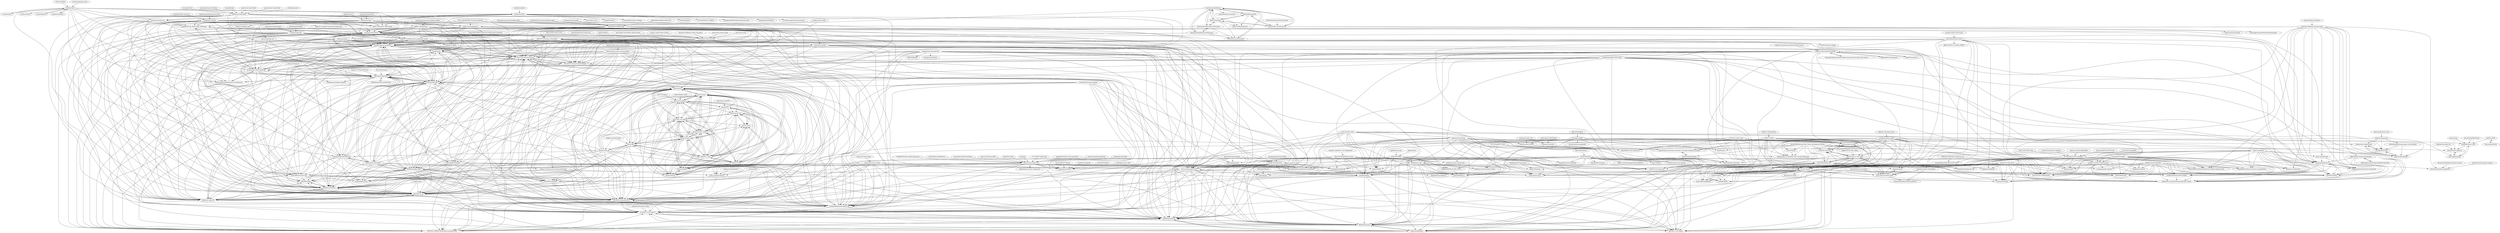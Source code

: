 digraph G {
"taskflow/taskflow" -> "karldoenitz/Tigo" ["e"=1]
"unlayer/vue-email-editor" -> "zalify/easy-email-editor" ["e"=1]
"sngyai/Sequoia" -> "myhhub/stock" ["e"=1]
"unlayer/react-email-editor" -> "zalify/easy-email-editor" ["e"=1]
"npubird/KnowledgeGraphCourse" -> "myhhub/KnowledgeGraph" ["e"=1]
"husthuke/awesome-knowledge-graph" -> "myhhub/KnowledgeGraph" ["e"=1]
"karldoenitz/Tigo" -> "wdsqjq/FengYunWeather" ["e"=1]
"karldoenitz/Tigo" -> "gaarason/database-all"
"karldoenitz/Tigo" -> "LoveMyOrange/ActivitiSourceCode" ["e"=1]
"karldoenitz/Tigo" -> "LujiaJin/One-Pot_Multi-Frame_Denoising" ["e"=1]
"karldoenitz/Tigo" -> "1095071913/maozi-cloud-parent" ["e"=1]
"karldoenitz/Tigo" -> "xiaoxiaolulu/EasyPost"
"karldoenitz/Tigo" -> "Theo-Messi/Theo-Docs"
"karldoenitz/Tigo" -> "FlowCI/flow-core-x" ["e"=1]
"karldoenitz/Tigo" -> "jushahulian/java-go-python"
"karldoenitz/Tigo" -> "joybio/multiPrime"
"karldoenitz/Tigo" -> "OriginQ/QPanda-2" ["e"=1]
"karldoenitz/Tigo" -> "DasyDong/developer-roadmap" ["e"=1]
"karldoenitz/Tigo" -> "WishMelz/imgurl" ["e"=1]
"karldoenitz/Tigo" -> "LOUSANPANG/fe-workflow" ["e"=1]
"karldoenitz/Tigo" -> "zhanghao5683934/Meihu-Beautyface-sdk" ["e"=1]
"godotjs/javascript" -> "godotjs/GodotJS" ["e"=1]
"jm199504/Financial-Knowledge-Graphs" -> "myhhub/KnowledgeGraph" ["e"=1]
"Bwar/CJsonObject" -> "Nomango/configor" ["e"=1]
"joelYing/XimalayaFM" -> "hkslover/ximalaya"
"joelYing/XimalayaFM" -> "import-yuefeng/ximalaya"
"joelYing/XimalayaFM" -> "jing332/xmly-downloader-qt5"
"joelYing/XimalayaFM" -> "smallmuou/xmlyfetcher"
"Nomango/configor" -> "uanu2002/JSQ"
"Nomango/configor" -> "LinHanlove/atom-module-tools" ["e"=1]
"Nomango/configor" -> "skrstop/skrstop-components" ["e"=1]
"Nomango/configor" -> "lijie19951118/Li-Blogs"
"Nomango/configor" -> "whp22/Emotion-Detection"
"Nomango/configor" -> "haoxiangxu23/stado"
"Nomango/configor" -> "DengFeng-Zuo/Graduation-Project"
"Nomango/configor" -> "wb04307201/loader-util"
"Nomango/configor" -> "YonghaoZhao722/distilbert-base-uncased-finetuning"
"Nomango/configor" -> "91po/91porn"
"Nomango/configor" -> "admln/membot"
"Nomango/configor" -> "WwwwwyDev/crawlipt"
"Nomango/configor" -> "codematrixer/codematrixer"
"Nomango/configor" -> "fl1906/music-city"
"Nomango/configor" -> "xinnian999/elin-ui"
"smallmuou/xmlyfetcher" -> "hkslover/ximalaya"
"smallmuou/xmlyfetcher" -> "joelYing/XimalayaFM"
"smallmuou/xmlyfetcher" -> "Diaoxiaozhang/Ximalaya-Downloader"
"smallmuou/xmlyfetcher" -> "FEYeh/ximalayadownloader"
"smallmuou/xmlyfetcher" -> "jing332/xmly-downloader-qt5"
"smallmuou/xmlyfetcher" -> "Diaoxiaozhang/Ximalaya-XM-Decrypt"
"smallmuou/xmlyfetcher" -> "jameszhan/xmly-download"
"smallmuou/xmlyfetcher" -> "844704781/ximalaya_downloader"
"smallmuou/xmlyfetcher" -> "import-yuefeng/ximalaya"
"hkslover/ximalaya" -> "joelYing/XimalayaFM"
"hkslover/ximalaya" -> "smallmuou/xmlyfetcher"
"hkslover/ximalaya" -> "jing332/xmly-downloader-qt5"
"hkslover/ximalaya" -> "FEYeh/ximalayadownloader"
"hkslover/ximalaya" -> "Diaoxiaozhang/Ximalaya-Downloader"
"hkslover/ximalaya" -> "import-yuefeng/ximalaya"
"metowolf/qqwry.ipdb" -> "adysec/IP_database" ["e"=1]
"abstracta/jmeter-java-dsl" -> "eldaduzman/pymeter" ["e"=1]
"superbeyone/JetBrainsActiveCode" -> "lining808/CS-Ebook" ["e"=1]
"1989chenguo/CloudComputingLabs" -> "mainpropath/AI-java"
"1989chenguo/CloudComputingLabs" -> "mainpropath/AI-SmartFuse-Framework"
"1989chenguo/CloudComputingLabs" -> "8xmx8/GuTikTok"
"1989chenguo/CloudComputingLabs" -> "1989chenguo/CloudComputingSlidesAndCodes"
"MoocDownloader/MoocDownloader" -> "jing332/xmly-downloader-qt5" ["e"=1]
"tmeseoi/telegram.github.io" -> "houyushan/telegram-groups-search" ["e"=1]
"myhhub/KnowledgeGraph" -> "sci-m-wang/LangGPT-tools"
"myhhub/KnowledgeGraph" -> "xiaoxiaolulu/EasyPost"
"myhhub/KnowledgeGraph" -> "joybio/multiPrime"
"myhhub/KnowledgeGraph" -> "jy02404353/btcposbal2csv"
"myhhub/KnowledgeGraph" -> "jushahulian/java-go-python"
"myhhub/KnowledgeGraph" -> "xinnian999/vue-form-craft"
"myhhub/KnowledgeGraph" -> "Theo-Messi/Theo-Docs"
"myhhub/KnowledgeGraph" -> "1321928757/go-web-wire-starter"
"myhhub/KnowledgeGraph" -> "Sword0916/wings-fill"
"myhhub/KnowledgeGraph" -> "1321928757/1321928757"
"myhhub/KnowledgeGraph" -> "1321928757/Concurrent-MulThread"
"myhhub/KnowledgeGraph" -> "binbjz/tpcds_pg"
"myhhub/KnowledgeGraph" -> "ZTFtrue/MonsterMusic"
"myhhub/KnowledgeGraph" -> "ChangxingJiang/metasequoia-sql"
"myhhub/KnowledgeGraph" -> "binbjz/url_shortener"
"1095071913/maozi-cloud-parent" -> "xiaoxiaolulu/EasyPost" ["e"=1]
"gaarason/database-all" -> "joybio/multiPrime"
"gaarason/database-all" -> "xiaoxiaolulu/EasyPost"
"gaarason/database-all" -> "LujiaJin/One-Pot_Multi-Frame_Denoising" ["e"=1]
"gaarason/database-all" -> "1095071913/maozi-cloud-parent" ["e"=1]
"gaarason/database-all" -> "Theo-Messi/Theo-Docs"
"gaarason/database-all" -> "jushahulian/java-go-python"
"gaarason/database-all" -> "binbjz/tpcds_pg"
"gaarason/database-all" -> "binbjz/url_shortener"
"gaarason/database-all" -> "chinapandaman/PyPDFForm"
"gaarason/database-all" -> "jy02404353/btcposbal2csv"
"gaarason/database-all" -> "binbjz/fast_login_db"
"gaarason/database-all" -> "kaka3511/computer-graduation-design-idea" ["e"=1]
"gaarason/database-all" -> "BizSpringSource/bizspring-vue3-opensource" ["e"=1]
"gaarason/database-all" -> "WeiWenda/effect-note"
"gaarason/database-all" -> "xinnian999/vue-form-craft"
"1989chenguo/CloudComputingSlidesAndCodes" -> "1989chenguo/CloudComputingLabs"
"suifengqjn/videoWater" -> "FutureUniant/Tailor" ["e"=1]
"tywee/knowledge-graph" -> "myhhub/KnowledgeGraph" ["e"=1]
"dromara/Omega-AI" -> "Theo-Messi/Theo-Docs" ["e"=1]
"dromara/Omega-AI" -> "we-lsp/atomic-bomb-engine-py" ["e"=1]
"jing332/xmly-downloader-qt5" -> "hkslover/ximalaya"
"jing332/xmly-downloader-qt5" -> "joelYing/XimalayaFM"
"jing332/xmly-downloader-qt5" -> "smallmuou/xmlyfetcher"
"jing332/xmly-downloader-qt5" -> "jing332/xmlydownloader"
"jing332/xmly-downloader-qt5" -> "LiuChangFreeman/PerfectVideoDownloader" ["e"=1]
"jianzfb/eagleeye" -> "Sukidal/api-gateway"
"jianzfb/eagleeye" -> "08820048/untools"
"jianzfb/eagleeye" -> "lijie19951118/Li-Blogs"
"jianzfb/eagleeye" -> "Yigehaoren8848/live"
"jianzfb/eagleeye" -> "sci-m-wang/LangGPT-tools"
"jianzfb/eagleeye" -> "MITSUKI-CYBERPUNK/Machine-Learning-Notes"
"jianzfb/eagleeye" -> "1321928757/1321928757"
"blackstar-baba/how-2-use-thingsboard" -> "oliver225/thingsboard-ui-vue3" ["e"=1]
"johnfn/ts2gd" -> "godotjs/GodotJS" ["e"=1]
"Edgenesis/shifu" -> "shihuili1218/klein" ["e"=1]
"buqiyuan/nest-admin" -> "rookie-luochao/openapi-ui" ["e"=1]
"buqiyuan/nest-admin" -> "1321928757/Concurrent-MulThread" ["e"=1]
"xaoxuu/hexo-theme-stellar" -> "everfu/hexo-theme-solitude" ["e"=1]
"chinapandaman/PyPDFForm" -> "binbjz/tpcds_pg"
"chinapandaman/PyPDFForm" -> "jy02404353/btcposbal2csv"
"chinapandaman/PyPDFForm" -> "joybio/multiPrime"
"chinapandaman/PyPDFForm" -> "binbjz/url_shortener"
"chinapandaman/PyPDFForm" -> "binbjz/fast_login_db"
"chinapandaman/PyPDFForm" -> "jushahulian/java-go-python"
"chinapandaman/PyPDFForm" -> "Theo-Messi/Theo-Docs"
"chinapandaman/PyPDFForm" -> "WeiWenda/effect-note"
"chinapandaman/PyPDFForm" -> "Illusionna/LocalTransfer"
"chinapandaman/PyPDFForm" -> "1321928757/go-web-wire-starter"
"chinapandaman/PyPDFForm" -> "1321928757/1321928757"
"chinapandaman/PyPDFForm" -> "xinnian999/vue-form-craft"
"chinapandaman/PyPDFForm" -> "adysec/mirror"
"chinapandaman/PyPDFForm" -> "jianzfb/antgo"
"chinapandaman/PyPDFForm" -> "ChangxingJiang/metasequoia-sql"
"zalify/easy-email-editor" -> "joybio/multiPrime"
"zalify/easy-email-editor" -> "binbjz/tpcds_pg"
"zalify/easy-email-editor" -> "jushahulian/java-go-python"
"zalify/easy-email-editor" -> "binbjz/url_shortener"
"zalify/easy-email-editor" -> "jy02404353/btcposbal2csv"
"zalify/easy-email-editor" -> "Theo-Messi/Theo-Docs"
"zalify/easy-email-editor" -> "chinapandaman/PyPDFForm"
"zalify/easy-email-editor" -> "binbjz/fast_login_db"
"zalify/easy-email-editor" -> "WeiWenda/effect-note"
"zalify/easy-email-editor" -> "xinnian999/vue-form-craft"
"zalify/easy-email-editor" -> "xiaoxiaolulu/EasyPost"
"zalify/easy-email-editor" -> "gaarason/database-all"
"zalify/easy-email-editor" -> "adysec/mirror"
"zalify/easy-email-editor" -> "ChangxingJiang/metasequoia-sql"
"zalify/easy-email-editor" -> "ZTFtrue/MonsterMusic"
"abess-team/abess" -> "abess-team/skscope"
"abess-team/abess" -> "8xmx8/GuTikTok"
"abess-team/abess" -> "mainpropath/AI-java"
"abess-team/abess" -> "MoonforDream/Data-Structure-and-Algorithms"
"abess-team/abess" -> "Nanomoa/CozeDiscord"
"abess-team/abess" -> "Kubernetes-Learning-Playground/multi-clusters"
"abess-team/abess" -> "ShawnNotFound/ShawnNotFound-s-Wechat-Emoji-System"
"abess-team/abess" -> "wanghuan9/elasticsearch-engine"
"abess-team/abess" -> "mainpropath/AI-SmartFuse-Framework"
"abess-team/abess" -> "StephenFaust/nexus"
"abess-team/abess" -> "in1nit1t/uniref"
"abess-team/abess" -> "onresize/web-blogs"
"abess-team/abess" -> "nodite/nodite-light"
"abess-team/abess" -> "starriver030515/Benchmark"
"abess-team/abess" -> "rottenronin/cresh-ui"
"caoliang1918/contact-center" -> "1321928757/1321928757" ["e"=1]
"voidlabs/mosaico" -> "zalify/easy-email-editor" ["e"=1]
"FEYeh/ximalayadownloader" -> "cloudroc/ximalaya-plugin"
"FEYeh/ximalayadownloader" -> "smallmuou/xmlyfetcher"
"imsyy/site-status" -> "everfu/hexo-theme-solitude" ["e"=1]
"YaoFANGUK/video-subtitle-generator" -> "FutureUniant/Tailor" ["e"=1]
"drl990114/MarkFlowy" -> "1321928757/go-web-wire-starter"
"drl990114/MarkFlowy" -> "1321928757/Concurrent-MulThread"
"drl990114/MarkFlowy" -> "jy02404353/btcposbal2csv"
"drl990114/MarkFlowy" -> "jianzfb/antgo"
"drl990114/MarkFlowy" -> "Theo-Messi/Theo-Docs"
"drl990114/MarkFlowy" -> "1321928757/1321928757"
"drl990114/MarkFlowy" -> "jushahulian/java-go-python"
"drl990114/MarkFlowy" -> "Illusionna/LocalTransfer"
"drl990114/MarkFlowy" -> "ChangxingJiang/metasequoia-sql"
"drl990114/MarkFlowy" -> "we-lsp/atomic-bomb-engine-py"
"drl990114/MarkFlowy" -> "xiaoxiaolulu/EasyPost"
"drl990114/MarkFlowy" -> "sci-m-wang/LangGPT-tools"
"drl990114/MarkFlowy" -> "MITSUKI-CYBERPUNK/Machine-Learning-Notes"
"drl990114/MarkFlowy" -> "binbjz/fast_login_db"
"drl990114/MarkFlowy" -> "binbjz/tpcds_pg"
"MaLuns/hexo-theme-async" -> "everfu/hexo-theme-solitude" ["e"=1]
"teodevgroup/teo" -> "1321928757/1321928757"
"teodevgroup/teo" -> "Sword0916/wings-fill"
"teodevgroup/teo" -> "1321928757/go-web-wire-starter"
"teodevgroup/teo" -> "jy02404353/btcposbal2csv"
"teodevgroup/teo" -> "Sukidal/api-gateway"
"teodevgroup/teo" -> "xinnian999/vue-form-craft"
"teodevgroup/teo" -> "1321928757/Concurrent-MulThread"
"teodevgroup/teo" -> "binbjz/tpcds_pg"
"teodevgroup/teo" -> "joybio/multiPrime"
"teodevgroup/teo" -> "ChangxingJiang/metasequoia-sql"
"teodevgroup/teo" -> "jushahulian/java-go-python"
"teodevgroup/teo" -> "binbjz/url_shortener"
"teodevgroup/teo" -> "MITSUKI-CYBERPUNK/Machine-Learning-Notes"
"teodevgroup/teo" -> "08820048/untools"
"teodevgroup/teo" -> "binbjz/fast_login_db"
"Autumn-one/a-calc-old" -> "1321928757/Concurrent-MulThread" ["e"=1]
"Autumn-one/a-calc-old" -> "we-lsp/atomic-bomb-engine-py" ["e"=1]
"lxulxu/WatermarkRemover" -> "FutureUniant/Tailor" ["e"=1]
"mysigmail/card" -> "zalify/easy-email-editor" ["e"=1]
"jinpikaFE/vite-react-admin" -> "onresize/react-ts-vite-admin" ["e"=1]
"UFund-Me/Qbot" -> "myhhub/stock" ["e"=1]
"chengzhongxue/halo-theme-hao" -> "everfu/hexo-theme-solitude" ["e"=1]
"imsyy/SPlayer" -> "GSQZ/TuneFree" ["e"=1]
"zhheo/HeoWeb" -> "everfu/hexo-theme-solitude" ["e"=1]
"hexo-theme-Acrylic/Hexo-Theme-Acrylic" -> "everfu/hexo-theme-solitude" ["e"=1]
"wb04307201/file-preview-spring-boot-starter" -> "jy02404353/btcposbal2csv"
"wb04307201/file-preview-spring-boot-starter" -> "binbjz/tpcds_pg"
"wb04307201/file-preview-spring-boot-starter" -> "WishMelz/imgur"
"wb04307201/file-preview-spring-boot-starter" -> "jushahulian/java-go-python"
"wb04307201/file-preview-spring-boot-starter" -> "binbjz/url_shortener"
"wb04307201/file-preview-spring-boot-starter" -> "8xmx8/GuTikTok"
"wb04307201/file-preview-spring-boot-starter" -> "shihuili1218/klein"
"wb04307201/file-preview-spring-boot-starter" -> "binbjz/fast_login_db"
"wb04307201/file-preview-spring-boot-starter" -> "1321928757/go-web-wire-starter"
"wb04307201/file-preview-spring-boot-starter" -> "jasonsoft/nestjs-seq"
"wb04307201/file-preview-spring-boot-starter" -> "WeiWenda/effect-note"
"wb04307201/file-preview-spring-boot-starter" -> "ChangxingJiang/metasequoia-sql"
"WeiWenda/effect-note" -> "binbjz/url_shortener"
"WeiWenda/effect-note" -> "jy02404353/btcposbal2csv"
"WeiWenda/effect-note" -> "binbjz/tpcds_pg"
"WeiWenda/effect-note" -> "binbjz/fast_login_db"
"WeiWenda/effect-note" -> "1321928757/1321928757"
"WeiWenda/effect-note" -> "jasonsoft/nestjs-seq"
"WeiWenda/effect-note" -> "WishMelz/imgur"
"WeiWenda/effect-note" -> "ChangxingJiang/metasequoia-sql"
"WeiWenda/effect-note" -> "xinnian999/vue-form-craft"
"WeiWenda/effect-note" -> "Sukidal/api-gateway"
"WeiWenda/effect-note" -> "08820048/untools"
"WeiWenda/effect-note" -> "jushahulian/java-go-python"
"WeiWenda/effect-note" -> "Yigehaoren8848/live"
"WeiWenda/effect-note" -> "1321928757/go-web-wire-starter"
"WeiWenda/effect-note" -> "8xmx8/GuTikTok"
"mundimark/awesome-markdown-editors" -> "drl990114/MarkFlowy" ["e"=1]
"shihuili1218/klein" -> "8xmx8/GuTikTok"
"shihuili1218/klein" -> "wb04307201/file-preview-spring-boot-starter"
"shihuili1218/klein" -> "WishMelz/imgur"
"ischenliang/quickly-picture-bed" -> "in1nit1t/uniref"
"ischenliang/quickly-picture-bed" -> "nodite/nodite-light"
"ischenliang/quickly-picture-bed" -> "starriver030515/Benchmark"
"ischenliang/quickly-picture-bed" -> "binbjz/url_shortener"
"ischenliang/quickly-picture-bed" -> "mzdk100/rigela"
"ischenliang/quickly-picture-bed" -> "binbjz/fast_login_db"
"ischenliang/quickly-picture-bed" -> "binbjz/tpcds_pg"
"ischenliang/quickly-picture-bed" -> "Yigehaoren8848/live"
"ischenliang/quickly-picture-bed" -> "wanghuan9/elasticsearch-engine"
"ischenliang/quickly-picture-bed" -> "08820048/untools"
"ischenliang/quickly-picture-bed" -> "mainpropath/AI-java"
"ischenliang/quickly-picture-bed" -> "Kubernetes-Learning-Playground/multi-clusters"
"ischenliang/quickly-picture-bed" -> "Sukidal/api-gateway"
"ischenliang/quickly-picture-bed" -> "1321928757/Concurrent-MulThread"
"ischenliang/quickly-picture-bed" -> "Sword0916/wings-fill"
"abess-team/skscope" -> "mainpropath/AI-java"
"abess-team/skscope" -> "8xmx8/GuTikTok"
"snchengqi/course-robot" -> "haoxiangxu23/stado" ["e"=1]
"BeardedManZhao/mathematical-expression" -> "Sukidal/api-gateway"
"BeardedManZhao/mathematical-expression" -> "rottenronin/cresh-ui"
"vanker-x/visapi" -> "Levix0501/next-woo"
"vanker-x/visapi" -> "onresize/react-ts-vite-admin"
"vanker-x/visapi" -> "Easy-Email-Pro/smart-mjml"
"vanker-x/visapi" -> "WwwwwyDev/crawlipt"
"vanker-x/visapi" -> "mzdk100/rigela"
"joybio/multiPrime" -> "binbjz/tpcds_pg"
"joybio/multiPrime" -> "binbjz/url_shortener"
"joybio/multiPrime" -> "binbjz/fast_login_db"
"joybio/multiPrime" -> "jy02404353/btcposbal2csv"
"joybio/multiPrime" -> "jushahulian/java-go-python"
"joybio/multiPrime" -> "chinapandaman/PyPDFForm"
"joybio/multiPrime" -> "xinnian999/vue-form-craft"
"joybio/multiPrime" -> "WeiWenda/effect-note"
"joybio/multiPrime" -> "1321928757/1321928757"
"joybio/multiPrime" -> "WishMelz/imgur"
"joybio/multiPrime" -> "ChangxingJiang/metasequoia-sql"
"joybio/multiPrime" -> "Theo-Messi/Theo-Docs"
"joybio/multiPrime" -> "adysec/mirror"
"joybio/multiPrime" -> "xiaoxiaolulu/EasyPost"
"joybio/multiPrime" -> "Sword0916/wings-fill"
"eldaduzman/pymeter" -> "iguangyu/text2cron"
"eldaduzman/pymeter" -> "underworld02/SecKill"
"eldaduzman/pymeter" -> "HeliumPeng/Eastmoney.guba.com-sentiment"
"eldaduzman/pymeter" -> "codematrixer/codematrixer"
"eldaduzman/pymeter" -> "xinnian999/elin-ui"
"in1nit1t/uniref" -> "mzdk100/rigela"
"in1nit1t/uniref" -> "LiuXianJing/IMS"
"in1nit1t/uniref" -> "onresize/web-blogs"
"in1nit1t/uniref" -> "starriver030515/Benchmark"
"in1nit1t/uniref" -> "Yigehaoren8848/live"
"in1nit1t/uniref" -> "hubin1986/TaskDepend"
"in1nit1t/uniref" -> "08820048/untools"
"in1nit1t/uniref" -> "Kubernetes-Learning-Playground/multi-clusters"
"in1nit1t/uniref" -> "Sukidal/api-gateway"
"in1nit1t/uniref" -> "wanghuan9/elasticsearch-engine"
"in1nit1t/uniref" -> "rottenronin/cresh-ui"
"in1nit1t/uniref" -> "nodite/nodite-light"
"in1nit1t/uniref" -> "ZhahaSy/sutu-hooks"
"in1nit1t/uniref" -> "1321928757/1321928757"
"in1nit1t/uniref" -> "Qingche9/ProcessRecord"
"wanghuan9/elasticsearch-engine" -> "Kubernetes-Learning-Playground/multi-clusters"
"AutoMQ/automq" -> "1321928757/Concurrent-MulThread"
"AutoMQ/automq" -> "1095071913/maozi-cloud-parent" ["e"=1]
"AutoMQ/automq" -> "LujiaJin/One-Pot_Multi-Frame_Denoising" ["e"=1]
"AutoMQ/automq" -> "we-lsp/atomic-bomb-engine-py"
"AutoMQ/automq" -> "BizSpringSource/bizspring-vue3-opensource" ["e"=1]
"AutoMQ/automq" -> "rookie-luochao/openapi-ui"
"AutoMQ/automq" -> "Theo-Messi/Theo-Docs"
"AutoMQ/automq" -> "jushahulian/java-go-python"
"AutoMQ/automq" -> "mxsm/rocketmq-rust" ["e"=1]
"AutoMQ/automq" -> "codefuse-ai/ModelCache" ["e"=1]
"AutoMQ/automq" -> "1321928757/go-web-wire-starter"
"AutoMQ/automq" -> "drl990114/MarkFlowy"
"AutoMQ/automq" -> "wvit/web-document"
"AutoMQ/automq" -> "xiaoxiaolulu/EasyPost"
"AutoMQ/automq" -> "sci-m-wang/LangGPT-tools"
"Diaoxiaozhang/Ximalaya-Downloader" -> "Diaoxiaozhang/Ximalaya-XM-Decrypt"
"Diaoxiaozhang/Ximalaya-Downloader" -> "844704781/ximalaya_downloader"
"Diaoxiaozhang/Ximalaya-Downloader" -> "smallmuou/xmlyfetcher"
"Diaoxiaozhang/Ximalaya-Downloader" -> "hkslover/ximalaya"
"Diaoxiaozhang/Ximalaya-Downloader" -> "FEYeh/ximalayadownloader"
"myhhub/stock" -> "LujiaJin/One-Pot_Multi-Frame_Denoising" ["e"=1]
"myhhub/stock" -> "gaarason/database-all"
"myhhub/stock" -> "1095071913/maozi-cloud-parent" ["e"=1]
"myhhub/stock" -> "joybio/multiPrime"
"myhhub/stock" -> "xiaoxiaolulu/EasyPost"
"myhhub/stock" -> "BizSpringSource/bizspring-vue3-opensource" ["e"=1]
"myhhub/stock" -> "Theo-Messi/Theo-Docs"
"myhhub/stock" -> "jushahulian/java-go-python"
"myhhub/stock" -> "pythonstock/stock" ["e"=1]
"myhhub/stock" -> "chinapandaman/PyPDFForm"
"myhhub/stock" -> "karldoenitz/Tigo"
"myhhub/stock" -> "1nchaos/adata" ["e"=1]
"myhhub/stock" -> "sngyai/Sequoia" ["e"=1]
"myhhub/stock" -> "Rockyzsu/stock" ["e"=1]
"myhhub/stock" -> "binbjz/tpcds_pg"
"1nchaos/adata" -> "myhhub/stock" ["e"=1]
"lining808/CS-Ebook" -> "jushahulian/java-go-python"
"lining808/CS-Ebook" -> "LujiaJin/One-Pot_Multi-Frame_Denoising" ["e"=1]
"lining808/CS-Ebook" -> "xiaoxiaolulu/EasyPost"
"lining808/CS-Ebook" -> "BizSpringSource/bizspring-vue3-opensource" ["e"=1]
"lining808/CS-Ebook" -> "rookie-luochao/openapi-ui"
"lining808/CS-Ebook" -> "wb04307201/file-preview-spring-boot-starter"
"lining808/CS-Ebook" -> "we-lsp/atomic-bomb-engine-py"
"lining808/CS-Ebook" -> "1321928757/Concurrent-MulThread"
"lining808/CS-Ebook" -> "1095071913/maozi-cloud-parent" ["e"=1]
"lining808/CS-Ebook" -> "Theo-Messi/Theo-Docs"
"lining808/CS-Ebook" -> "binbjz/tpcds_pg"
"lining808/CS-Ebook" -> "1321928757/go-web-wire-starter"
"lining808/CS-Ebook" -> "binbjz/url_shortener"
"lining808/CS-Ebook" -> "joybio/multiPrime"
"lining808/CS-Ebook" -> "binbjz/fast_login_db"
"Sherlockouo/music" -> "GSQZ/TuneFree" ["e"=1]
"anzhiyu-c/hexo-theme-anzhiyu" -> "everfu/hexo-theme-solitude" ["e"=1]
"fomalhaut1998/hexo-theme-Fomalhaut" -> "everfu/hexo-theme-solitude" ["e"=1]
"knuddelsgmbh/jtokkit" -> "Lambdua/openai4j" ["e"=1]
"sashirestela/simple-openai" -> "Lambdua/openai4j" ["e"=1]
"Eternaldeath/AIProductHome" -> "FutureUniant/Tailor" ["e"=1]
"adysec/script" -> "adysec/top_1m_domains"
"adysec/script" -> "adysec/Security_Tools"
"adysec/script" -> "adysec/h1_asset"
"adysec/script" -> "adysec/wechat_sqlite"
"adysec/script" -> "adysec/mirror"
"adysec/script" -> "adysec/IP_database"
"adysec/script" -> "adysec/DNSLog"
"adysec/script" -> "adysec/OllamaR"
"adysec/script" -> "adysec/tracker"
"adysec/script" -> "adysec/ARL"
"adysec/script" -> "adysec/cursor"
"adysec/script" -> "adysec/cursor-vip"
"LujiaJin/One-Pot_Multi-Frame_Denoising" -> "xiaoxiaolulu/EasyPost" ["e"=1]
"LujiaJin/One-Pot_Multi-Frame_Denoising" -> "Theo-Messi/Theo-Docs" ["e"=1]
"LujiaJin/One-Pot_Multi-Frame_Denoising" -> "we-lsp/atomic-bomb-engine-py" ["e"=1]
"xiaoxiaolulu/EasyPost" -> "jushahulian/java-go-python"
"xiaoxiaolulu/EasyPost" -> "LujiaJin/One-Pot_Multi-Frame_Denoising" ["e"=1]
"xiaoxiaolulu/EasyPost" -> "jy02404353/btcposbal2csv"
"xiaoxiaolulu/EasyPost" -> "wb04307201/file-preview-spring-boot-starter"
"xiaoxiaolulu/EasyPost" -> "joybio/multiPrime"
"xiaoxiaolulu/EasyPost" -> "binbjz/tpcds_pg"
"xiaoxiaolulu/EasyPost" -> "mainpropath/AI-java"
"xiaoxiaolulu/EasyPost" -> "binbjz/url_shortener"
"xiaoxiaolulu/EasyPost" -> "Theo-Messi/Theo-Docs"
"xiaoxiaolulu/EasyPost" -> "binbjz/fast_login_db"
"xiaoxiaolulu/EasyPost" -> "1321928757/Concurrent-MulThread"
"xiaoxiaolulu/EasyPost" -> "Sword0916/wings-fill"
"xiaoxiaolulu/EasyPost" -> "1321928757/go-web-wire-starter"
"xiaoxiaolulu/EasyPost" -> "xinnian999/vue-form-craft"
"xiaoxiaolulu/EasyPost" -> "ZTFtrue/MonsterMusic"
"cping/LGame" -> "binbjz/url_shortener" ["e"=1]
"cping/LGame" -> "binbjz/fast_login_db" ["e"=1]
"cping/LGame" -> "binbjz/tpcds_pg" ["e"=1]
"WishMelz/imgur" -> "binbjz/url_shortener"
"binbjz/tpcds_pg" -> "binbjz/url_shortener"
"binbjz/tpcds_pg" -> "binbjz/fast_login_db"
"binbjz/tpcds_pg" -> "WishMelz/imgur"
"binbjz/tpcds_pg" -> "jy02404353/btcposbal2csv"
"Theo-Messi/Theo-Docs" -> "Illusionna/LocalTransfer"
"Theo-Messi/Theo-Docs" -> "PZXforXcode/PZXCodeTextField" ["e"=1]
"Theo-Messi/Theo-Docs" -> "jy02404353/btcposbal2csv"
"Theo-Messi/Theo-Docs" -> "jianzfb/antgo"
"Theo-Messi/Theo-Docs" -> "ZTFtrue/MonsterMusic"
"Theo-Messi/Theo-Docs" -> "jushahulian/java-go-python"
"Theo-Messi/Theo-Docs" -> "binbjz/tpcds_pg"
"Theo-Messi/Theo-Docs" -> "we-lsp/atomic-bomb-engine-py"
"Theo-Messi/Theo-Docs" -> "joybio/multiPrime"
"Theo-Messi/Theo-Docs" -> "chinapandaman/PyPDFForm"
"Theo-Messi/Theo-Docs" -> "1321928757/go-web-wire-starter"
"Theo-Messi/Theo-Docs" -> "binbjz/url_shortener"
"Theo-Messi/Theo-Docs" -> "52jing/wang-template-backend" ["e"=1]
"Theo-Messi/Theo-Docs" -> "BizSpringSource/bizspring-vue3-opensource" ["e"=1]
"Theo-Messi/Theo-Docs" -> "binbjz/fast_login_db"
"terobox/ChatGPT-API-Faucet" -> "pwh-pwh/aiwechat-vercel" ["e"=1]
"Diaoxiaozhang/Ximalaya-XM-Decrypt" -> "Diaoxiaozhang/Ximalaya-Downloader"
"Diaoxiaozhang/Ximalaya-XM-Decrypt" -> "844704781/ximalaya_downloader"
"Diaoxiaozhang/Ximalaya-XM-Decrypt" -> "smallmuou/xmlyfetcher"
"Diaoxiaozhang/Ximalaya-XM-Decrypt" -> "FEYeh/ximalayadownloader"
"KMnO4-zx/huanhuan-chat" -> "stylellm/stylellm_models" ["e"=1]
"JeffWang987/DriveDreamer" -> "LMD0311/Awesome-World-Model" ["e"=1]
"FW27623/qqwry" -> "adysec/IP_database" ["e"=1]
"houyushan/telegram-groups-search" -> "mainpropath/AI-java"
"houyushan/telegram-groups-search" -> "mainpropath/AI-SmartFuse-Framework"
"houyushan/telegram-groups-search" -> "Howietron/Howietron.github.io"
"houyushan/telegram-groups-search" -> "abess-team/skscope"
"houyushan/telegram-groups-search" -> "8xmx8/GuTikTok"
"houyushan/telegram-groups-search" -> "xiaoxiaolulu/EasyPost"
"houyushan/telegram-groups-search" -> "Kubernetes-Learning-Playground/multi-clusters"
"houyushan/telegram-groups-search" -> "Nanomoa/CozeDiscord"
"houyushan/telegram-groups-search" -> "ShawnNotFound/ShawnNotFound-s-Wechat-Emoji-System"
"houyushan/telegram-groups-search" -> "wanghuan9/elasticsearch-engine"
"houyushan/telegram-groups-search" -> "MoonforDream/Data-Structure-and-Algorithms"
"houyushan/telegram-groups-search" -> "starriver030515/Benchmark"
"houyushan/telegram-groups-search" -> "jushahulian/java-go-python"
"houyushan/telegram-groups-search" -> "onresize/web-blogs"
"houyushan/telegram-groups-search" -> "1989chenguo/CloudComputingLabs"
"TuGraph-family/tugraph-analytics" -> "Howietron/Howietron.github.io" ["e"=1]
"emby-keeper/emby-keeper" -> "black-yt/WeatherGFT" ["e"=1]
"emby-keeper/emby-keeper" -> "wb04307201/loader-util" ["e"=1]
"emby-keeper/emby-keeper" -> "joeljhou/geekyspace" ["e"=1]
"emby-keeper/emby-keeper" -> "sci-m-wang/LangGPT-tools" ["e"=1]
"emby-keeper/emby-keeper" -> "1321928757/1321928757" ["e"=1]
"emby-keeper/emby-keeper" -> "StephenFaust/nexus" ["e"=1]
"emby-keeper/emby-keeper" -> "ChangxingJiang/metasequoia-sql" ["e"=1]
"emby-keeper/emby-keeper" -> "lijie19951118/Li-Blogs" ["e"=1]
"emby-keeper/emby-keeper" -> "Sukidal/api-gateway" ["e"=1]
"dymproject/purest-admin" -> "jy02404353/btcposbal2csv"
"dymproject/purest-admin" -> "jasonsoft/nestjs-seq"
"dymproject/purest-admin" -> "BeardedManZhao/mathematical-expression"
"dymproject/purest-admin" -> "ChangxingJiang/metasequoia-sql"
"dymproject/purest-admin" -> "Sukidal/api-gateway"
"dymproject/purest-admin" -> "wwwAngHua/KingStudy"
"dymproject/purest-admin" -> "1321928757/1321928757"
"dymproject/purest-admin" -> "WeiWenda/effect-note"
"dymproject/purest-admin" -> "08820048/untools"
"dymproject/purest-admin" -> "Sword0916/wings-fill"
"dymproject/purest-admin" -> "MITSUKI-CYBERPUNK/Machine-Learning-Notes"
"AnyLifeZLB/FaceAI_Android" -> "Easy-Email-Pro/smart-mjml" ["e"=1]
"sci-m-wang/NEU-Thesis" -> "xinnian999/elin-ui"
"sci-m-wang/NEU-Thesis" -> "panyiho/getx_route_generator"
"sci-m-wang/NEU-Thesis" -> "lisuid2/lisuid2.github.io"
"sci-m-wang/NEU-Thesis" -> "jiangjh0908/Yolov8_with_DCNv3"
"xiwang-online/People-Detection-System" -> "Howietron/Howietron.github.io" ["e"=1]
"GRIT621/DML" -> "chensimian/My-Box"
"GRIT621/DML" -> "QAQDFAFD/save-code"
"xiansongq/minimpsi" -> "lisuid2/lisuid2.github.io"
"xiansongq/minimpsi" -> "QAQDFAFD/save-code"
"StephenFaust/nexus-go" -> "lisuid2/lisuid2.github.io"
"freechar/paperManager" -> "whp22/VitaSi-A-real-time-contactless-vital-signs-estimation-system"
"freechar/paperManager" -> "whp22/Emotion-Detection"
"iguangyu/text2cron" -> "underworld02/SecKill"
"iguangyu/text2cron" -> "codematrixer/codematrixer"
"chaseSpace/k8s-tutorial-cn" -> "lining808/CS-Ebook" ["e"=1]
"chenyme/Chenyme-AAVT" -> "FutureUniant/Tailor" ["e"=1]
"we-lsp/atomic-bomb-engine-py" -> "1321928757/Concurrent-MulThread"
"we-lsp/atomic-bomb-engine-py" -> "1321928757/go-web-wire-starter"
"we-lsp/atomic-bomb-engine-py" -> "Theo-Messi/Theo-Docs"
"we-lsp/atomic-bomb-engine-py" -> "jushahulian/java-go-python"
"we-lsp/atomic-bomb-engine-py" -> "BizSpringSource/bizspring-vue3-opensource" ["e"=1]
"we-lsp/atomic-bomb-engine-py" -> "jianzfb/antgo"
"we-lsp/atomic-bomb-engine-py" -> "binbjz/tpcds_pg"
"we-lsp/atomic-bomb-engine-py" -> "jy02404353/btcposbal2csv"
"we-lsp/atomic-bomb-engine-py" -> "binbjz/url_shortener"
"we-lsp/atomic-bomb-engine-py" -> "52jing/wang-template-backend" ["e"=1]
"we-lsp/atomic-bomb-engine-py" -> "LujiaJin/One-Pot_Multi-Frame_Denoising" ["e"=1]
"we-lsp/atomic-bomb-engine-py" -> "binbjz/fast_login_db"
"OpenDriveLab/Vista" -> "LMD0311/Awesome-World-Model" ["e"=1]
"pwh-pwh/aiwechat-vercel" -> "wb04307201/loader-util"
"pwh-pwh/aiwechat-vercel" -> "Yongxin-Hu/TabbyKV"
"pwh-pwh/aiwechat-vercel" -> "Easy-Email-Pro/smart-mjml"
"pwh-pwh/aiwechat-vercel" -> "nodite/nodite-light"
"pwh-pwh/aiwechat-vercel" -> "atpuxiner/grapi" ["e"=1]
"pwh-pwh/aiwechat-vercel" -> "1321928757/Concurrent-MulThread"
"pwh-pwh/aiwechat-vercel" -> "jiaxiangc/ComfyUI-ResAdapter" ["e"=1]
"pwh-pwh/aiwechat-vercel" -> "LocalizedKorabli/Korabli-LESTA-L10N"
"pwh-pwh/aiwechat-vercel" -> "starriver030515/Benchmark"
"pwh-pwh/aiwechat-vercel" -> "pengweizhong/dynamic-sql"
"pwh-pwh/aiwechat-vercel" -> "whp22/Emotion-Detection"
"pwh-pwh/aiwechat-vercel" -> "JJLi0427/MQTT_LostFind_WXAPP" ["e"=1]
"pwh-pwh/aiwechat-vercel" -> "mainpropath/AI-java"
"pwh-pwh/aiwechat-vercel" -> "jushahulian/java-go-python"
"pwh-pwh/aiwechat-vercel" -> "1321928757/go-web-wire-starter"
"zk1556/TinyRedis_RPC" -> "Levix0501/next-woo"
"zk1556/TinyRedis_RPC" -> "onresize/react-ts-vite-admin"
"zk1556/TinyRedis_RPC" -> "Easy-Email-Pro/smart-mjml"
"zk1556/TinyRedis_RPC" -> "vanker-x/visapi"
"zk1556/TinyRedis_RPC" -> "WwwwwyDev/crawlipt"
"zk1556/TinyRedis_RPC" -> "mzdk100/rigela"
"zk1556/TinyRedis_RPC" -> "in1nit1t/uniref"
"zk1556/TinyRedis_RPC" -> "zk1556/Chat_Server_Boost" ["e"=1]
"zk1556/TinyRedis_RPC" -> "starriver030515/Benchmark"
"zk1556/TinyRedis_RPC" -> "Kubernetes-Learning-Playground/multi-clusters"
"zk1556/TinyRedis_RPC" -> "jianzfb/eagleeye"
"zk1556/TinyRedis_RPC" -> "atpuxiner/grapi" ["e"=1]
"zk1556/TinyRedis_RPC" -> "Yigehaoren8848/live"
"zk1556/TinyRedis_RPC" -> "binbjz/url_shortener"
"zk1556/TinyRedis_RPC" -> "08820048/untools"
"GigaAI-research/General-World-Models-Survey" -> "LMD0311/Awesome-World-Model" ["e"=1]
"mxsm/rocketmq-rust" -> "Theo-Messi/Theo-Docs" ["e"=1]
"mxsm/rocketmq-rust" -> "we-lsp/atomic-bomb-engine-py" ["e"=1]
"mxsm/rocketmq-rust" -> "jushahulian/java-go-python" ["e"=1]
"mainpropath/AI-SmartFuse-Framework" -> "mainpropath/AI-java"
"mainpropath/AI-SmartFuse-Framework" -> "8xmx8/GuTikTok"
"vm-001/lua-radix-router" -> "wb04307201/loader-util"
"vm-001/lua-radix-router" -> "hubin1986/TaskDepend"
"vm-001/lua-radix-router" -> "mzdk100/rigela"
"vm-001/lua-radix-router" -> "LiuXianJing/IMS"
"vm-001/lua-radix-router" -> "rottenronin/cresh-ui"
"vm-001/lua-radix-router" -> "YonghaoZhao722/distilbert-base-uncased-finetuning"
"vm-001/lua-radix-router" -> "onresize/web-blogs"
"vm-001/lua-radix-router" -> "pengweizhong/dynamic-sql"
"vm-001/lua-radix-router" -> "panyiho/getx_route_generator"
"vm-001/lua-radix-router" -> "jianzfb/eagleeye"
"vm-001/lua-radix-router" -> "Levix0501/next-woo"
"vm-001/lua-radix-router" -> "lijie19951118/Li-Blogs"
"vm-001/lua-radix-router" -> "WwwwwyDev/crawlipt"
"vm-001/lua-radix-router" -> "uanu2002/JSQ"
"vm-001/lua-radix-router" -> "whp22/VitaSi-A-real-time-contactless-vital-signs-estimation-system"
"Netflix/maestro" -> "AutoMQ/automq" ["e"=1]
"codefuse-ai/ModelCache" -> "xiaoxiaolulu/EasyPost" ["e"=1]
"codefuse-ai/ModelCache" -> "we-lsp/atomic-bomb-engine-py" ["e"=1]
"Lambdua/openai4j" -> "jy02404353/btcposbal2csv"
"Lambdua/openai4j" -> "jasonsoft/nestjs-seq"
"Lambdua/openai4j" -> "JetXu-LLM/llama-github"
"Lambdua/openai4j" -> "ChangxingJiang/metasequoia-sql"
"Lambdua/openai4j" -> "yihong1120/Construction-Hazard-Detection"
"Lambdua/openai4j" -> "WishMelz/imgur"
"Lambdua/openai4j" -> "binbjz/url_shortener"
"Lambdua/openai4j" -> "binbjz/tpcds_pg"
"Lambdua/openai4j" -> "binbjz/fast_login_db"
"Lambdua/openai4j" -> "adysec/mirror"
"Lambdua/openai4j" -> "wb04307201/file-preview-spring-boot-starter"
"Lambdua/openai4j" -> "1321928757/1321928757"
"Lambdua/openai4j" -> "WeiWenda/effect-note"
"Lambdua/openai4j" -> "likavn/eventbus" ["e"=1]
"Lambdua/openai4j" -> "xinnian999/vue-form-craft"
"xinnian999/vue-form-craft" -> "binbjz/tpcds_pg"
"xinnian999/vue-form-craft" -> "binbjz/url_shortener"
"xinnian999/vue-form-craft" -> "binbjz/fast_login_db"
"xinnian999/vue-form-craft" -> "jy02404353/btcposbal2csv"
"xinnian999/vue-form-craft" -> "WeiWenda/effect-note"
"xinnian999/vue-form-craft" -> "WishMelz/imgur"
"xinnian999/vue-form-craft" -> "jasonsoft/nestjs-seq"
"xinnian999/vue-form-craft" -> "1321928757/1321928757"
"xinnian999/vue-form-craft" -> "ChangxingJiang/metasequoia-sql"
"xinnian999/vue-form-craft" -> "Sword0916/wings-fill"
"xinnian999/vue-form-craft" -> "joybio/multiPrime"
"xinnian999/vue-form-craft" -> "Sukidal/api-gateway"
"xinnian999/vue-form-craft" -> "jushahulian/java-go-python"
"xinnian999/vue-form-craft" -> "1321928757/go-web-wire-starter"
"xinnian999/vue-form-craft" -> "jianzfb/antgo"
"binbjz/fast_login_db" -> "binbjz/url_shortener"
"binbjz/fast_login_db" -> "binbjz/tpcds_pg"
"binbjz/fast_login_db" -> "WishMelz/imgur"
"jushahulian/java-go-python" -> "binbjz/tpcds_pg"
"jushahulian/java-go-python" -> "binbjz/url_shortener"
"jushahulian/java-go-python" -> "binbjz/fast_login_db"
"jushahulian/java-go-python" -> "1321928757/go-web-wire-starter"
"jushahulian/java-go-python" -> "jy02404353/btcposbal2csv"
"jushahulian/java-go-python" -> "1321928757/Concurrent-MulThread"
"jushahulian/java-go-python" -> "WeiWenda/effect-note"
"jushahulian/java-go-python" -> "joybio/multiPrime"
"jushahulian/java-go-python" -> "wb04307201/file-preview-spring-boot-starter"
"jushahulian/java-go-python" -> "xiaoxiaolulu/EasyPost"
"jushahulian/java-go-python" -> "xinnian999/vue-form-craft"
"jushahulian/java-go-python" -> "jianzfb/antgo"
"jushahulian/java-go-python" -> "Theo-Messi/Theo-Docs"
"jushahulian/java-go-python" -> "chinapandaman/PyPDFForm"
"jushahulian/java-go-python" -> "1321928757/1321928757"
"yihong1120/Construction-Hazard-Detection" -> "jy02404353/btcposbal2csv"
"yihong1120/Construction-Hazard-Detection" -> "JetXu-LLM/llama-github"
"yihong1120/Construction-Hazard-Detection" -> "jasonsoft/nestjs-seq"
"adysec/wechat_sqlite" -> "adysec/Security_Tools"
"adysec/wechat_sqlite" -> "adysec/top_1m_domains"
"adysec/wechat_sqlite" -> "adysec/h1_asset"
"adysec/wechat_sqlite" -> "adysec/script"
"adysec/wechat_sqlite" -> "adysec/mirror"
"adysec/wechat_sqlite" -> "adysec/IP_database"
"adysec/wechat_sqlite" -> "adysec/DNSLog"
"adysec/wechat_sqlite" -> "adysec/OllamaR"
"adysec/wechat_sqlite" -> "adysec/tracker"
"adysec/wechat_sqlite" -> "adysec/ARL"
"adysec/wechat_sqlite" -> "adysec/cursor-vip"
"adysec/wechat_sqlite" -> "adysec/cursor"
"adysec/wechat_sqlite" -> "binbjz/tpcds_pg"
"adysec/wechat_sqlite" -> "jy02404353/btcposbal2csv"
"adysec/wechat_sqlite" -> "ChangxingJiang/metasequoia-sql"
"adysec/mirror" -> "adysec/top_1m_domains"
"adysec/mirror" -> "adysec/Security_Tools"
"adysec/mirror" -> "adysec/h1_asset"
"adysec/mirror" -> "adysec/script"
"adysec/mirror" -> "adysec/wechat_sqlite"
"adysec/mirror" -> "jy02404353/btcposbal2csv"
"adysec/mirror" -> "adysec/ARL"
"adysec/mirror" -> "binbjz/tpcds_pg"
"adysec/mirror" -> "binbjz/fast_login_db"
"adysec/mirror" -> "ChangxingJiang/metasequoia-sql"
"adysec/mirror" -> "binbjz/url_shortener"
"adysec/mirror" -> "WishMelz/imgur"
"adysec/mirror" -> "1321928757/1321928757"
"adysec/mirror" -> "JetXu-LLM/llama-github"
"adysec/mirror" -> "joybio/multiPrime"
"binbjz/url_shortener" -> "binbjz/fast_login_db"
"binbjz/url_shortener" -> "binbjz/tpcds_pg"
"binbjz/url_shortener" -> "WishMelz/imgur"
"binbjz/url_shortener" -> "jy02404353/btcposbal2csv"
"PZXforXcode/PZXCodeTextField" -> "Theo-Messi/Theo-Docs" ["e"=1]
"jy02404353/btcposbal2csv" -> "ChangxingJiang/metasequoia-sql"
"jy02404353/btcposbal2csv" -> "1321928757/1321928757"
"adysec/nuclei_poc" -> "adysec/ARL"
"adysec/nuclei_poc" -> "adysec/mirror"
"adysec/nuclei_poc" -> "adysec/h1_asset"
"adysec/nuclei_poc" -> "adysec/top_1m_domains"
"adysec/nuclei_poc" -> "adysec/Security_Tools"
"adysec/nuclei_poc" -> "adysec/script"
"adysec/nuclei_poc" -> "adysec/wechat_sqlite"
"adysec/nuclei_poc" -> "binbjz/tpcds_pg"
"adysec/nuclei_poc" -> "joybio/multiPrime"
"adysec/nuclei_poc" -> "Theo-Messi/Theo-Docs"
"adysec/nuclei_poc" -> "jy02404353/btcposbal2csv"
"adysec/nuclei_poc" -> "binbjz/fast_login_db"
"adysec/nuclei_poc" -> "binbjz/url_shortener"
"adysec/nuclei_poc" -> "chinapandaman/PyPDFForm"
"adysec/nuclei_poc" -> "ChangxingJiang/metasequoia-sql"
"Illusionna/LocalTransfer" -> "Theo-Messi/Theo-Docs"
"Illusionna/LocalTransfer" -> "jianzfb/antgo"
"Illusionna/LocalTransfer" -> "haoxiangxu23/stado"
"Illusionna/LocalTransfer" -> "jy02404353/btcposbal2csv"
"Illusionna/LocalTransfer" -> "1321928757/go-web-wire-starter"
"Illusionna/LocalTransfer" -> "binbjz/tpcds_pg"
"Illusionna/LocalTransfer" -> "WeiWenda/effect-note"
"Illusionna/LocalTransfer" -> "jushahulian/java-go-python"
"Illusionna/LocalTransfer" -> "chinapandaman/PyPDFForm"
"Illusionna/LocalTransfer" -> "binbjz/url_shortener"
"Illusionna/LocalTransfer" -> "binbjz/fast_login_db"
"Illusionna/LocalTransfer" -> "jasonsoft/nestjs-seq"
"Illusionna/LocalTransfer" -> "joybio/multiPrime"
"Illusionna/LocalTransfer" -> "yihong1120/Construction-Hazard-Detection"
"Illusionna/LocalTransfer" -> "adysec/mirror"
"Theo-Messi/lumen" -> "Theo-Messi/Theo-Docs" ["e"=1]
"adysec/ARL" -> "adysec/mirror"
"adysec/ARL" -> "adysec/h1_asset"
"adysec/ARL" -> "adysec/top_1m_domains"
"adysec/ARL" -> "adysec/Security_Tools"
"adysec/ARL" -> "adysec/script"
"adysec/ARL" -> "binbjz/tpcds_pg"
"adysec/ARL" -> "jy02404353/btcposbal2csv"
"adysec/ARL" -> "adysec/wechat_sqlite"
"adysec/ARL" -> "binbjz/fast_login_db"
"adysec/ARL" -> "binbjz/url_shortener"
"adysec/ARL" -> "joybio/multiPrime"
"adysec/ARL" -> "adysec/nuclei_poc"
"adysec/ARL" -> "ChangxingJiang/metasequoia-sql"
"adysec/ARL" -> "WeiWenda/effect-note"
"adysec/ARL" -> "Theo-Messi/Theo-Docs"
"HotBoy-java/PotatoTool" -> "adysec/nuclei_poc" ["e"=1]
"HotBoy-java/PotatoTool" -> "adysec/ARL" ["e"=1]
"BizSpringSource/bizspring-vue3-opensource" -> "Theo-Messi/Theo-Docs" ["e"=1]
"BizSpringSource/bizspring-vue3-opensource" -> "we-lsp/atomic-bomb-engine-py" ["e"=1]
"BizSpringSource/bizspring-vue3-opensource" -> "jushahulian/java-go-python" ["e"=1]
"LMD0311/Awesome-World-Model" -> "OpenDriveLab/Vista" ["e"=1]
"LMD0311/Awesome-World-Model" -> "vanker-x/visapi"
"LMD0311/Awesome-World-Model" -> "HaoranZhuExplorer/World-Models-Autonomous-Driving-Latest-Survey" ["e"=1]
"LMD0311/Awesome-World-Model" -> "Kubernetes-Learning-Playground/multi-clusters"
"LMD0311/Awesome-World-Model" -> "08820048/untools"
"LMD0311/Awesome-World-Model" -> "Sukidal/api-gateway"
"LMD0311/Awesome-World-Model" -> "jianzfb/eagleeye"
"LMD0311/Awesome-World-Model" -> "JeffWang987/DriveDreamer" ["e"=1]
"LMD0311/Awesome-World-Model" -> "sci-m-wang/LangGPT-tools"
"LMD0311/Awesome-World-Model" -> "MITSUKI-CYBERPUNK/Machine-Learning-Notes"
"LMD0311/Awesome-World-Model" -> "xinnian999/vue-form-craft"
"LMD0311/Awesome-World-Model" -> "wanghao-cst/Omni-VideoAssistant"
"LMD0311/Awesome-World-Model" -> "Yigehaoren8848/live"
"LMD0311/Awesome-World-Model" -> "1321928757/go-web-wire-starter"
"LMD0311/Awesome-World-Model" -> "WwwwwyDev/crawlipt"
"UX-Decoder/LLaVA-Grounding" -> "Kubernetes-Learning-Playground/multi-clusters"
"UX-Decoder/LLaVA-Grounding" -> "in1nit1t/uniref"
"UX-Decoder/LLaVA-Grounding" -> "wanghao-cst/Omni-VideoAssistant"
"UX-Decoder/LLaVA-Grounding" -> "wanghuan9/elasticsearch-engine"
"UX-Decoder/LLaVA-Grounding" -> "starriver030515/Benchmark"
"UX-Decoder/LLaVA-Grounding" -> "nodite/nodite-light"
"UX-Decoder/LLaVA-Grounding" -> "onresize/web-blogs"
"UX-Decoder/LLaVA-Grounding" -> "MoonforDream/Data-Structure-and-Algorithms"
"UX-Decoder/LLaVA-Grounding" -> "mzdk100/rigela"
"UX-Decoder/LLaVA-Grounding" -> "admln/membot"
"UX-Decoder/LLaVA-Grounding" -> "8xmx8/GuTikTok"
"UX-Decoder/LLaVA-Grounding" -> "ShawnNotFound/ShawnNotFound-s-Wechat-Emoji-System"
"UX-Decoder/LLaVA-Grounding" -> "Yigehaoren8848/live"
"UX-Decoder/LLaVA-Grounding" -> "mainpropath/AI-java"
"UX-Decoder/LLaVA-Grounding" -> "08820048/untools"
"HaoranZhuExplorer/World-Models-Autonomous-Driving-Latest-Survey" -> "LMD0311/Awesome-World-Model" ["e"=1]
"LincanLi98/Awesome-Data-Centric-Autonomous-Driving" -> "YonghaoZhao722/distilbert-base-uncased-finetuning"
"LincanLi98/Awesome-Data-Centric-Autonomous-Driving" -> "Kubernetes-Learning-Playground/multi-clusters"
"LincanLi98/Awesome-Data-Centric-Autonomous-Driving" -> "2018cx/SinKD"
"LincanLi98/Awesome-Data-Centric-Autonomous-Driving" -> "Easy-Email-Pro/smart-mjml"
"LincanLi98/Awesome-Data-Centric-Autonomous-Driving" -> "freechar/paperManager"
"LincanLi98/Awesome-Data-Centric-Autonomous-Driving" -> "91po/91porn"
"LincanLi98/Awesome-Data-Centric-Autonomous-Driving" -> "whp22/VitaSi-A-real-time-contactless-vital-signs-estimation-system"
"LincanLi98/Awesome-Data-Centric-Autonomous-Driving" -> "whp22/Emotion-Detection"
"LincanLi98/Awesome-Data-Centric-Autonomous-Driving" -> "Levix0501/next-woo"
"LincanLi98/Awesome-Data-Centric-Autonomous-Driving" -> "panyiho/getx_route_generator"
"LincanLi98/Awesome-Data-Centric-Autonomous-Driving" -> "wanghao-cst/Omni-VideoAssistant"
"LincanLi98/Awesome-Data-Centric-Autonomous-Driving" -> "vanker-x/visapi"
"mainpropath/AI-java" -> "mainpropath/AI-SmartFuse-Framework"
"mainpropath/AI-java" -> "8xmx8/GuTikTok"
"mainpropath/AI-java" -> "Kubernetes-Learning-Playground/multi-clusters"
"mainpropath/AI-java" -> "nodite/nodite-light"
"mainpropath/AI-java" -> "Howietron/Howietron.github.io"
"mainpropath/AI-java" -> "starriver030515/Benchmark"
"rookie-luochao/openapi-ui" -> "1321928757/Concurrent-MulThread"
"rookie-luochao/openapi-ui" -> "1321928757/go-web-wire-starter"
"rookie-luochao/openapi-ui" -> "jushahulian/java-go-python"
"rookie-luochao/openapi-ui" -> "we-lsp/atomic-bomb-engine-py"
"rookie-luochao/openapi-ui" -> "thuiar/GNN-GBDT-Guided-Fast-Optimizing-Framework" ["e"=1]
"rookie-luochao/openapi-ui" -> "mainpropath/AI-java"
"rookie-luochao/openapi-ui" -> "wb04307201/file-preview-spring-boot-starter"
"rookie-luochao/openapi-ui" -> "haoxiangxu23/stado"
"rookie-luochao/openapi-ui" -> "xiaoxiaolulu/EasyPost"
"rookie-luochao/openapi-ui" -> "jianzfb/antgo"
"rookie-luochao/openapi-ui" -> "mainpropath/AI-SmartFuse-Framework"
"rookie-luochao/openapi-ui" -> "wvit/web-document"
"rookie-luochao/openapi-ui" -> "MITSUKI-CYBERPUNK/Machine-Learning-Notes"
"rookie-luochao/openapi-ui" -> "Sukidal/api-gateway"
"rookie-luochao/openapi-ui" -> "1321928757/1321928757"
"everfu/hexo-theme-solitude" -> "jy02404353/btcposbal2csv"
"everfu/hexo-theme-solitude" -> "binbjz/url_shortener"
"everfu/hexo-theme-solitude" -> "1321928757/1321928757"
"everfu/hexo-theme-solitude" -> "binbjz/fast_login_db"
"everfu/hexo-theme-solitude" -> "WeiWenda/effect-note"
"everfu/hexo-theme-solitude" -> "binbjz/tpcds_pg"
"everfu/hexo-theme-solitude" -> "1321928757/go-web-wire-starter"
"everfu/hexo-theme-solitude" -> "ChangxingJiang/metasequoia-sql"
"everfu/hexo-theme-solitude" -> "1321928757/Concurrent-MulThread"
"everfu/hexo-theme-solitude" -> "jushahulian/java-go-python"
"everfu/hexo-theme-solitude" -> "joybio/multiPrime"
"everfu/hexo-theme-solitude" -> "Sword0916/wings-fill"
"everfu/hexo-theme-solitude" -> "Sukidal/api-gateway"
"everfu/hexo-theme-solitude" -> "08820048/untools"
"everfu/hexo-theme-solitude" -> "xinnian999/vue-form-craft"
"stylellm/stylellm_models" -> "Levix0501/next-woo"
"stylellm/stylellm_models" -> "onresize/react-ts-vite-admin"
"stylellm/stylellm_models" -> "Easy-Email-Pro/smart-mjml"
"stylellm/stylellm_models" -> "vanker-x/visapi"
"stylellm/stylellm_models" -> "zk1556/TinyRedis_RPC"
"stylellm/stylellm_models" -> "Kubernetes-Learning-Playground/multi-clusters"
"stylellm/stylellm_models" -> "starriver030515/Benchmark"
"stylellm/stylellm_models" -> "YonghaoZhao722/distilbert-base-uncased-finetuning"
"stylellm/stylellm_models" -> "atpuxiner/grapi" ["e"=1]
"stylellm/stylellm_models" -> "WwwwwyDev/crawlipt"
"stylellm/stylellm_models" -> "QAQDFAFD/save-code"
"stylellm/stylellm_models" -> "2018cx/SinKD"
"stylellm/stylellm_models" -> "mzdk100/rigela"
"stylellm/stylellm_models" -> "in1nit1t/uniref"
"stylellm/stylellm_models" -> "wanghuan9/elasticsearch-engine"
"jiawanlong/Cesium-Examples" -> "sci-m-wang/LangGPT-tools" ["e"=1]
"jiawanlong/Cesium-Examples" -> "black-yt/WeatherGFT" ["e"=1]
"jiawanlong/Cesium-Examples" -> "jy02404353/btcposbal2csv" ["e"=1]
"jiawanlong/Cesium-Examples" -> "ChangxingJiang/metasequoia-sql" ["e"=1]
"jiawanlong/Cesium-Examples" -> "JetXu-LLM/llama-github" ["e"=1]
"jiawanlong/Cesium-Examples" -> "joeljhou/geekyspace" ["e"=1]
"jiawanlong/Cesium-Examples" -> "adysec/mirror" ["e"=1]
"jiawanlong/Cesium-Examples" -> "1321928757/1321928757" ["e"=1]
"jiawanlong/Cesium-Examples" -> "haoxiangxu23/stado" ["e"=1]
"oliver225/thingsboard-ui-vue3" -> "DengFeng-Zuo/Graduation-Project"
"oliver225/thingsboard-ui-vue3" -> "lijie19951118/Li-Blogs"
"oliver225/thingsboard-ui-vue3" -> "danl5/goelect"
"oliver225/thingsboard-ui-vue3" -> "haoxiangxu23/stado"
"oliver225/thingsboard-ui-vue3" -> "wwwAngHua/KingStudy"
"oliver225/thingsboard-ui-vue3" -> "LinHanlove/atom-module-tools" ["e"=1]
"oliver225/thingsboard-ui-vue3" -> "uanu2002/JSQ"
"oliver225/thingsboard-ui-vue3" -> "MITSUKI-CYBERPUNK/Machine-Learning-Notes"
"oliver225/thingsboard-ui-vue3" -> "fl1906/music-city"
"oliver225/thingsboard-ui-vue3" -> "sci-m-wang/LangGPT-tools"
"oliver225/thingsboard-ui-vue3" -> "jianzfb/eagleeye"
"laugh12321/TensorRT-YOLO" -> "Theo-Messi/Theo-Docs" ["e"=1]
"LMD0311/PointMamba" -> "LMD0311/DAPT" ["e"=1]
"LMD0311/DAPT" -> "Levix0501/next-woo"
"LMD0311/DAPT" -> "onresize/react-ts-vite-admin"
"LMD0311/DAPT" -> "Easy-Email-Pro/smart-mjml"
"LMD0311/DAPT" -> "mzdk100/rigela"
"LMD0311/DAPT" -> "vanker-x/visapi"
"LMD0311/DAPT" -> "WwwwwyDev/crawlipt"
"LMD0311/DAPT" -> "xiansongq/minimpsi"
"LMD0311/DAPT" -> "hubin1986/TaskDepend"
"LMD0311/DAPT" -> "in1nit1t/uniref"
"LMD0311/DAPT" -> "zk1556/TinyRedis_RPC"
"LMD0311/DAPT" -> "wb04307201/loader-util"
"LMD0311/DAPT" -> "binbjz/url_shortener"
"LMD0311/DAPT" -> "whp22/VitaSi-A-real-time-contactless-vital-signs-estimation-system"
"LMD0311/DAPT" -> "binbjz/tpcds_pg"
"LMD0311/DAPT" -> "YonghaoZhao722/distilbert-base-uncased-finetuning"
"wvit/web-document" -> "1321928757/go-web-wire-starter"
"wvit/web-document" -> "1321928757/Concurrent-MulThread"
"wvit/web-document" -> "danl5/goelect"
"wvit/web-document" -> "Yigehaoren8848/live"
"wvit/web-document" -> "08820048/untools"
"wvit/web-document" -> "jianzfb/antgo"
"wvit/web-document" -> "starriver030515/Benchmark"
"wvit/web-document" -> "MITSUKI-CYBERPUNK/Machine-Learning-Notes"
"wvit/web-document" -> "1321928757/1321928757"
"wvit/web-document" -> "Sword0916/wings-fill"
"wvit/web-document" -> "Sukidal/api-gateway"
"wvit/web-document" -> "sci-m-wang/LangGPT-tools"
"wvit/web-document" -> "haoxiangxu23/stado"
"wvit/web-document" -> "in1nit1t/uniref"
"wvit/web-document" -> "lijie19951118/Li-Blogs"
"NExT-ChatV/NExT-Chat" -> "UX-Decoder/LLaVA-Grounding" ["e"=1]
"LLaVA-VL/LLaVA-Plus-Codebase" -> "UX-Decoder/LLaVA-Grounding" ["e"=1]
"ulab-uiuc/AGI-survey" -> "codematrixer/icertools"
"ulab-uiuc/AGI-survey" -> "jianzfb/eagleeye"
"ulab-uiuc/AGI-survey" -> "lijie19951118/Li-Blogs"
"ulab-uiuc/AGI-survey" -> "iguangyu/text2cron"
"ulab-uiuc/AGI-survey" -> "underworld02/SecKill"
"ulab-uiuc/AGI-survey" -> "uanu2002/JSQ"
"ulab-uiuc/AGI-survey" -> "08820048/untools"
"ulab-uiuc/AGI-survey" -> "danl5/goelect"
"ulab-uiuc/AGI-survey" -> "xinnian999/elin-ui"
"ulab-uiuc/AGI-survey" -> "Sukidal/api-gateway"
"ulab-uiuc/AGI-survey" -> "BeardedManZhao/mathematical-expression"
"ulab-uiuc/AGI-survey" -> "sci-m-wang/LangGPT-tools"
"ulab-uiuc/AGI-survey" -> "jiangjh0908/Yolov8_with_DCNv3"
"ulab-uiuc/AGI-survey" -> "Yigehaoren8848/live"
"ulab-uiuc/AGI-survey" -> "panyiho/getx_route_generator"
"HFUT-CHEATER/HFUTCheaterCollection" -> "1321928757/Concurrent-MulThread" ["e"=1]
"HFUT-CHEATER/HFUTCheaterCollection" -> "rookie-luochao/openapi-ui" ["e"=1]
"HFUT-CHEATER/HFUTCheaterCollection" -> "we-lsp/atomic-bomb-engine-py" ["e"=1]
"HFUT-CHEATER/HFUTCheaterCollection" -> "Easy-Email-Pro/smart-mjml" ["e"=1]
"HFUT-CHEATER/HFUTCheaterCollection" -> "jushahulian/java-go-python" ["e"=1]
"jaychempan/Awesome-LWMs" -> "black-yt/WeatherGFT" ["e"=1]
"mbzuai-oryx/groundingLMM" -> "UX-Decoder/LLaVA-Grounding" ["e"=1]
"usewaypoint/email-builder-js" -> "zalify/easy-email-editor" ["e"=1]
"Tenniskin/ViBoard" -> "danl5/goelect" ["e"=1]
"jiaxiangc/ComfyUI-ResAdapter" -> "Easy-Email-Pro/smart-mjml" ["e"=1]
"jiaxiangc/ComfyUI-ResAdapter" -> "ZhouyiStudio/ZhouyiStudio.github.io" ["e"=1]
"WisconsinAIVision/ViP-LLaVA" -> "UX-Decoder/LLaVA-Grounding" ["e"=1]
"liu-ziting/PetThoughts" -> "MoonforDream/Data-Structure-and-Algorithms"
"liu-ziting/PetThoughts" -> "Kubernetes-Learning-Playground/multi-clusters"
"liu-ziting/PetThoughts" -> "ShawnNotFound/ShawnNotFound-s-Wechat-Emoji-System"
"liu-ziting/PetThoughts" -> "wanghuan9/elasticsearch-engine"
"liu-ziting/PetThoughts" -> "8xmx8/GuTikTok"
"liu-ziting/PetThoughts" -> "in1nit1t/uniref"
"liu-ziting/PetThoughts" -> "Nanomoa/CozeDiscord"
"liu-ziting/PetThoughts" -> "nodite/nodite-light"
"liu-ziting/PetThoughts" -> "LiuXianJing/IMS"
"liu-ziting/PetThoughts" -> "onresize/web-blogs"
"liu-ziting/PetThoughts" -> "wanghao-cst/Omni-VideoAssistant"
"liu-ziting/PetThoughts" -> "starriver030515/Benchmark"
"liu-ziting/PetThoughts" -> "admln/membot"
"liu-ziting/PetThoughts" -> "mzdk100/rigela"
"liu-ziting/PetThoughts" -> "rottenronin/cresh-ui"
"LocalizedKorabli/Korabli-LESTA-L10N" -> "Yongxin-Hu/TabbyKV"
"DDFantasyV/Korabli_localization_chs" -> "LocalizedKorabli/Korabli-LESTA-L10N"
"wanghao-cst/Omni-VideoAssistant" -> "Kubernetes-Learning-Playground/multi-clusters"
"wanghao-cst/Omni-VideoAssistant" -> "MoonforDream/Data-Structure-and-Algorithms"
"wanghao-cst/Omni-VideoAssistant" -> "yuwangi/mocker-api-json"
"wanghao-cst/Omni-VideoAssistant" -> "ShawnNotFound/ShawnNotFound-s-Wechat-Emoji-System"
"wanghao-cst/Omni-VideoAssistant" -> "wanghuan9/elasticsearch-engine"
"wanghao-cst/Omni-VideoAssistant" -> "in1nit1t/uniref"
"wanghao-cst/Omni-VideoAssistant" -> "onresize/web-blogs"
"wanghao-cst/Omni-VideoAssistant" -> "nodite/nodite-light"
"wanghao-cst/Omni-VideoAssistant" -> "8xmx8/GuTikTok"
"wanghao-cst/Omni-VideoAssistant" -> "admln/membot"
"wanghao-cst/Omni-VideoAssistant" -> "mzdk100/rigela"
"wanghao-cst/Omni-VideoAssistant" -> "08820048/untools"
"NianBroken/ZFCheckScores" -> "hgf0419/tinymsg"
"NianBroken/ZFCheckScores" -> "rottenronin/cresh-ui"
"sci-m-wang/LangGPT-tools" -> "1321928757/1321928757"
"sci-m-wang/LangGPT-tools" -> "MITSUKI-CYBERPUNK/Machine-Learning-Notes"
"sci-m-wang/LangGPT-tools" -> "Sukidal/api-gateway"
"sci-m-wang/LangGPT-tools" -> "jy02404353/btcposbal2csv"
"sci-m-wang/LangGPT-tools" -> "lijie19951118/Li-Blogs"
"sci-m-wang/LangGPT-tools" -> "jianzfb/eagleeye"
"sci-m-wang/LangGPT-tools" -> "08820048/untools"
"sci-m-wang/LangGPT-tools" -> "1321928757/go-web-wire-starter"
"sci-m-wang/LangGPT-tools" -> "Yigehaoren8848/live"
"sci-m-wang/LangGPT-tools" -> "danl5/goelect"
"sci-m-wang/LangGPT-tools" -> "ChangxingJiang/metasequoia-sql"
"atpuxiner/grapi" -> "Easy-Email-Pro/smart-mjml" ["e"=1]
"1321928757/go-web-wire-starter" -> "1321928757/Concurrent-MulThread"
"1321928757/go-web-wire-starter" -> "1321928757/1321928757"
"1321928757/go-web-wire-starter" -> "jy02404353/btcposbal2csv"
"1321928757/go-web-wire-starter" -> "Sukidal/api-gateway"
"1321928757/go-web-wire-starter" -> "MITSUKI-CYBERPUNK/Machine-Learning-Notes"
"1321928757/go-web-wire-starter" -> "ChangxingJiang/metasequoia-sql"
"1321928757/Concurrent-MulThread" -> "1321928757/go-web-wire-starter"
"1321928757/Concurrent-MulThread" -> "1321928757/1321928757"
"1321928757/Concurrent-MulThread" -> "Sukidal/api-gateway"
"1321928757/Concurrent-MulThread" -> "we-lsp/atomic-bomb-engine-py"
"1321928757/Concurrent-MulThread" -> "jy02404353/btcposbal2csv"
"1321928757/Concurrent-MulThread" -> "MITSUKI-CYBERPUNK/Machine-Learning-Notes"
"WwwwwyDev/crawlipt" -> "Levix0501/next-woo"
"LincanLi98/STG-Mamba" -> "haoxiangxu23/stado" ["e"=1]
"08820048/untools" -> "Sukidal/api-gateway"
"08820048/untools" -> "Yigehaoren8848/live"
"08820048/untools" -> "1321928757/1321928757"
"08820048/untools" -> "lijie19951118/Li-Blogs"
"08820048/untools" -> "MITSUKI-CYBERPUNK/Machine-Learning-Notes"
"sspsec/Scan-Spring-GO" -> "nodite/nodite-light"
"sspsec/Scan-Spring-GO" -> "mzdk100/rigela"
"sspsec/Scan-Spring-GO" -> "rottenronin/cresh-ui"
"sspsec/Scan-Spring-GO" -> "lijie19951118/Li-Blogs"
"sspsec/Scan-Spring-GO" -> "wb04307201/loader-util"
"sspsec/Scan-Spring-GO" -> "Kubernetes-Learning-Playground/multi-clusters"
"sspsec/Scan-Spring-GO" -> "onresize/web-blogs"
"sspsec/Scan-Spring-GO" -> "in1nit1t/uniref"
"sspsec/Scan-Spring-GO" -> "LiuXianJing/IMS"
"sspsec/Scan-Spring-GO" -> "wanghuan9/elasticsearch-engine"
"sspsec/Scan-Spring-GO" -> "starriver030515/Benchmark"
"sspsec/Scan-Spring-GO" -> "Yongxin-Hu/TabbyKV"
"sspsec/Scan-Spring-GO" -> "yuwangi/mocker-api-json"
"sspsec/Scan-Spring-GO" -> "pengweizhong/dynamic-sql"
"sspsec/Scan-Spring-GO" -> "admln/membot"
"godotjs/GodotJS" -> "jianzfb/eagleeye"
"godotjs/GodotJS" -> "danl5/goelect"
"godotjs/GodotJS" -> "lijie19951118/Li-Blogs"
"godotjs/GodotJS" -> "rottenronin/cresh-ui"
"godotjs/GodotJS" -> "xinnian999/elin-ui"
"godotjs/GodotJS" -> "08820048/untools"
"godotjs/GodotJS" -> "wwwAngHua/KingStudy"
"godotjs/GodotJS" -> "sci-m-wang/LangGPT-tools"
"godotjs/GodotJS" -> "MITSUKI-CYBERPUNK/Machine-Learning-Notes"
"godotjs/GodotJS" -> "fl1906/music-city"
"godotjs/GodotJS" -> "Yigehaoren8848/live"
"godotjs/GodotJS" -> "wb04307201/loader-util"
"godotjs/GodotJS" -> "BeardedManZhao/mathematical-expression"
"godotjs/GodotJS" -> "Sukidal/api-gateway"
"godotjs/GodotJS" -> "jiangjh0908/Yolov8_with_DCNv3"
"Zhu-Shatong/RailTracker" -> "QAQDFAFD/save-code" ["e"=1]
"ZTFtrue/MonsterMusic" -> "jy02404353/btcposbal2csv"
"ZTFtrue/MonsterMusic" -> "ChangxingJiang/metasequoia-sql"
"ZTFtrue/MonsterMusic" -> "1321928757/1321928757"
"ZTFtrue/MonsterMusic" -> "sci-m-wang/LangGPT-tools"
"ZTFtrue/MonsterMusic" -> "Sukidal/api-gateway"
"ZTFtrue/MonsterMusic" -> "MITSUKI-CYBERPUNK/Machine-Learning-Notes"
"ZTFtrue/MonsterMusic" -> "1321928757/go-web-wire-starter"
"ZTFtrue/MonsterMusic" -> "Theo-Messi/Theo-Docs"
"ZTFtrue/MonsterMusic" -> "binbjz/tpcds_pg"
"ZTFtrue/MonsterMusic" -> "binbjz/url_shortener"
"ZTFtrue/MonsterMusic" -> "08820048/untools"
"ZTFtrue/MonsterMusic" -> "WeiWenda/effect-note"
"ZTFtrue/MonsterMusic" -> "binbjz/fast_login_db"
"ZTFtrue/MonsterMusic" -> "WishMelz/imgur"
"ZTFtrue/MonsterMusic" -> "jushahulian/java-go-python"
"1321928757/1321928757" -> "Sukidal/api-gateway"
"1321928757/1321928757" -> "1321928757/go-web-wire-starter"
"1321928757/1321928757" -> "jy02404353/btcposbal2csv"
"jiangjh0908/Yolov8_with_DCNv3" -> "xinnian999/elin-ui"
"Easy-Email-Pro/smart-mjml" -> "atpuxiner/grapi" ["e"=1]
"Easy-Email-Pro/smart-mjml" -> "Levix0501/next-woo"
"Easy-Email-Pro/smart-mjml" -> "ZhouyiStudio/ZhouyiStudio.github.io"
"Easy-Email-Pro/smart-mjml" -> "onresize/react-ts-vite-admin"
"lzw-lzw/GroundingGPT" -> "UX-Decoder/LLaVA-Grounding" ["e"=1]
"2018cx/SinKD" -> "YonghaoZhao722/distilbert-base-uncased-finetuning"
"MITSUKI-CYBERPUNK/Machine-Learning-Notes" -> "Sukidal/api-gateway"
"MITSUKI-CYBERPUNK/Machine-Learning-Notes" -> "1321928757/1321928757"
"chenyangzhu1/MultiBooth" -> "Luhuanz/Curriculum"
"chenyangzhu1/MultiBooth" -> "JustinLo-ops/PyCOMUS"
"SplitfireUptown/datalinkx" -> "Kubernetes-Learning-Playground/multi-clusters"
"SplitfireUptown/datalinkx" -> "MoonforDream/Data-Structure-and-Algorithms"
"SplitfireUptown/datalinkx" -> "ShawnNotFound/ShawnNotFound-s-Wechat-Emoji-System"
"SplitfireUptown/datalinkx" -> "admln/membot"
"SplitfireUptown/datalinkx" -> "wanghuan9/elasticsearch-engine"
"SplitfireUptown/datalinkx" -> "yuwangi/mocker-api-json"
"SplitfireUptown/datalinkx" -> "8xmx8/GuTikTok"
"SplitfireUptown/datalinkx" -> "nodite/nodite-light"
"SplitfireUptown/datalinkx" -> "onresize/web-blogs"
"SplitfireUptown/datalinkx" -> "rottenronin/cresh-ui"
"SplitfireUptown/datalinkx" -> "starriver030515/Benchmark"
"SplitfireUptown/datalinkx" -> "StephenFaust/nexus"
"SplitfireUptown/datalinkx" -> "in1nit1t/uniref"
"SplitfireUptown/datalinkx" -> "Nanomoa/CozeDiscord"
"SplitfireUptown/datalinkx" -> "mzdk100/rigela"
"codematrixer/icertools" -> "lijie19951118/Li-Blogs"
"codematrixer/icertools" -> "uanu2002/JSQ"
"codematrixer/icertools" -> "jianzfb/eagleeye"
"codematrixer/icertools" -> "BeardedManZhao/mathematical-expression"
"codematrixer/icertools" -> "JustinLo-ops/PyCOMUS"
"codematrixer/icertools" -> "Yigehaoren8848/live"
"codematrixer/icertools" -> "08820048/untools"
"codematrixer/icertools" -> "whp22/VitaSi-A-real-time-contactless-vital-signs-estimation-system"
"codematrixer/icertools" -> "wb04307201/loader-util"
"codematrixer/icertools" -> "whp22/Emotion-Detection"
"codematrixer/icertools" -> "WwwwwyDev/crawlipt"
"codematrixer/icertools" -> "rottenronin/cresh-ui"
"codematrixer/icertools" -> "danl5/goelect"
"codematrixer/icertools" -> "Sukidal/api-gateway"
"Sword0916/wings-fill" -> "Sukidal/api-gateway"
"Sword0916/wings-fill" -> "1321928757/1321928757"
"Sword0916/wings-fill" -> "MITSUKI-CYBERPUNK/Machine-Learning-Notes"
"Sukidal/api-gateway" -> "08820048/untools"
"Sukidal/api-gateway" -> "1321928757/1321928757"
"Sukidal/api-gateway" -> "Yigehaoren8848/live"
"Sukidal/api-gateway" -> "MITSUKI-CYBERPUNK/Machine-Learning-Notes"
"onresize/react-ts-vite-admin" -> "Levix0501/next-woo"
"onresize/react-ts-vite-admin" -> "Easy-Email-Pro/smart-mjml"
"onresize/react-ts-vite-admin" -> "WwwwwyDev/crawlipt"
"onresize/react-ts-vite-admin" -> "vanker-x/visapi"
"onresize/react-ts-vite-admin" -> "mzdk100/rigela"
"onresize/react-ts-vite-admin" -> "zk1556/TinyRedis_RPC"
"fl1906/music-city" -> "lijie19951118/Li-Blogs"
"fl1906/music-city" -> "danl5/goelect"
"fl1906/music-city" -> "xinnian999/elin-ui"
"fl1906/music-city" -> "rottenronin/cresh-ui"
"fl1906/music-city" -> "wb04307201/loader-util"
"fl1906/music-city" -> "jianzfb/eagleeye"
"fl1906/music-city" -> "DengFeng-Zuo/Graduation-Project"
"fl1906/music-city" -> "jiangjh0908/Yolov8_with_DCNv3"
"fl1906/music-city" -> "hgf0419/tinymsg"
"fl1906/music-city" -> "uanu2002/JSQ"
"fl1906/music-city" -> "wwwAngHua/KingStudy"
"fl1906/music-city" -> "Yigehaoren8848/live"
"stylellm/stylellm_chat" -> "Luhuanz/Curriculum"
"stylellm/stylellm_chat" -> "JustinLo-ops/PyCOMUS"
"ChangxingJiang/metasequoia-sql" -> "jy02404353/btcposbal2csv"
"ChangxingJiang/metasequoia-sql" -> "1321928757/1321928757"
"ChangxingJiang/metasequoia-sql" -> "Sukidal/api-gateway"
"ChangxingJiang/metasequoia-sql" -> "MITSUKI-CYBERPUNK/Machine-Learning-Notes"
"ChangxingJiang/metasequoia-sql" -> "1321928757/go-web-wire-starter"
"ccnetcore/Yi.Abp.Admin" -> "dymproject/purest-admin" ["e"=1]
"JustinLo-ops/PyCOMUS" -> "whp22/VitaSi-A-real-time-contactless-vital-signs-estimation-system"
"chensimian/My-Box" -> "GRIT621/DML"
"Levix0501/next-woo" -> "onresize/react-ts-vite-admin"
"Levix0501/next-woo" -> "WwwwwyDev/crawlipt"
"Yigehaoren8848/live" -> "08820048/untools"
"Yigehaoren8848/live" -> "Sukidal/api-gateway"
"Yigehaoren8848/live" -> "1321928757/1321928757"
"whp22/VitaSi-A-real-time-contactless-vital-signs-estimation-system" -> "freechar/paperManager"
"mzdk100/rigela" -> "onresize/web-blogs"
"mzdk100/rigela" -> "LiuXianJing/IMS"
"mzdk100/rigela" -> "hubin1986/TaskDepend"
"lisuid2/lisuid2.github.io" -> "xiansongq/minimpsi"
"underworld02/SecKill" -> "iguangyu/text2cron"
"underworld02/SecKill" -> "codematrixer/codematrixer"
"HeliumPeng/Eastmoney.guba.com-sentiment" -> "iguangyu/text2cron"
"HeliumPeng/Eastmoney.guba.com-sentiment" -> "underworld02/SecKill"
"codematrixer/codematrixer" -> "underworld02/SecKill"
"codematrixer/codematrixer" -> "iguangyu/text2cron"
"QAQDFAFD/save-code" -> "lisuid2/lisuid2.github.io"
"QAQDFAFD/save-code" -> "xiansongq/minimpsi"
"jlaneve/sage" -> "lisuid2/lisuid2.github.io"
"jlaneve/sage" -> "QAQDFAFD/save-code"
"Alanosy/online-exam-system-backend" -> "jy02404353/btcposbal2csv"
"Alanosy/online-exam-system-backend" -> "ChangxingJiang/metasequoia-sql"
"Alanosy/online-exam-system-backend" -> "Sword0916/wings-fill"
"Alanosy/online-exam-system-backend" -> "MITSUKI-CYBERPUNK/Machine-Learning-Notes"
"Alanosy/online-exam-system-backend" -> "Sukidal/api-gateway"
"Alanosy/online-exam-system-backend" -> "1321928757/go-web-wire-starter"
"Alanosy/online-exam-system-backend" -> "1321928757/1321928757"
"Alanosy/online-exam-system-backend" -> "08820048/untools"
"Alanosy/online-exam-system-backend" -> "WeiWenda/effect-note"
"Alanosy/online-exam-system-backend" -> "Yigehaoren8848/live"
"Alanosy/online-exam-system-backend" -> "binbjz/tpcds_pg"
"Alanosy/online-exam-system-backend" -> "1321928757/Concurrent-MulThread"
"Alanosy/online-exam-system-backend" -> "xinnian999/vue-form-craft"
"Alanosy/online-exam-system-backend" -> "joybio/multiPrime"
"Alanosy/online-exam-system-backend" -> "sci-m-wang/LangGPT-tools"
"linyqh/NarratoAI" -> "FutureUniant/Tailor" ["e"=1]
"rnchg/Apt" -> "FutureUniant/Tailor" ["e"=1]
"tensorzero/tensorzero" -> "AutoMQ/automq" ["e"=1]
"844704781/ximalaya_downloader" -> "jy02404353/btcposbal2csv"
"844704781/ximalaya_downloader" -> "ChangxingJiang/metasequoia-sql"
"844704781/ximalaya_downloader" -> "1321928757/1321928757"
"844704781/ximalaya_downloader" -> "WeiWenda/effect-note"
"844704781/ximalaya_downloader" -> "1321928757/go-web-wire-starter"
"844704781/ximalaya_downloader" -> "binbjz/tpcds_pg"
"844704781/ximalaya_downloader" -> "Sukidal/api-gateway"
"844704781/ximalaya_downloader" -> "binbjz/url_shortener"
"844704781/ximalaya_downloader" -> "ZTFtrue/MonsterMusic"
"844704781/ximalaya_downloader" -> "MITSUKI-CYBERPUNK/Machine-Learning-Notes"
"844704781/ximalaya_downloader" -> "joybio/multiPrime"
"844704781/ximalaya_downloader" -> "binbjz/fast_login_db"
"844704781/ximalaya_downloader" -> "jushahulian/java-go-python"
"844704781/ximalaya_downloader" -> "adysec/mirror"
"844704781/ximalaya_downloader" -> "08820048/untools"
"FutureUniant/Tailor" -> "wwwAngHua/KingStudy"
"FutureUniant/Tailor" -> "rottenronin/cresh-ui"
"FutureUniant/Tailor" -> "BeardedManZhao/mathematical-expression"
"FutureUniant/Tailor" -> "haoxiangxu23/stado"
"FutureUniant/Tailor" -> "JetXu-LLM/llama-github"
"FutureUniant/Tailor" -> "Sukidal/api-gateway"
"FutureUniant/Tailor" -> "jasonsoft/nestjs-seq"
"FutureUniant/Tailor" -> "Qingche9/ProcessRecord"
"FutureUniant/Tailor" -> "ChangxingJiang/metasequoia-sql"
"FutureUniant/Tailor" -> "wanghuan9/elasticsearch-engine"
"FutureUniant/Tailor" -> "JKerbin/Zhiyin-Butler-Opensource"
"FutureUniant/Tailor" -> "jy02404353/btcposbal2csv"
"FutureUniant/Tailor" -> "LiuXianJing/IMS"
"FutureUniant/Tailor" -> "Sword0916/wings-fill"
"FutureUniant/Tailor" -> "MITSUKI-CYBERPUNK/Machine-Learning-Notes"
"veasion/AiPPT" -> "JetXu-LLM/llama-github" ["e"=1]
"veasion/AiPPT" -> "1321928757/1321928757" ["e"=1]
"ictnlp/StreamSpeech" -> "haoxiangxu23/stado" ["e"=1]
"JetXu-LLM/llama-github" -> "jy02404353/btcposbal2csv"
"adysec/h1_asset" -> "adysec/Security_Tools"
"adysec/h1_asset" -> "adysec/top_1m_domains"
"adysec/h1_asset" -> "adysec/script"
"adysec/h1_asset" -> "adysec/wechat_sqlite"
"adysec/h1_asset" -> "adysec/mirror"
"adysec/h1_asset" -> "adysec/IP_database"
"adysec/h1_asset" -> "adysec/DNSLog"
"adysec/h1_asset" -> "adysec/OllamaR"
"adysec/h1_asset" -> "adysec/tracker"
"adysec/h1_asset" -> "adysec/ARL"
"adysec/h1_asset" -> "adysec/cursor"
"adysec/h1_asset" -> "adysec/cursor-vip"
"adysec/top_1m_domains" -> "adysec/Security_Tools"
"adysec/top_1m_domains" -> "adysec/h1_asset"
"adysec/top_1m_domains" -> "adysec/script"
"adysec/top_1m_domains" -> "adysec/wechat_sqlite"
"adysec/top_1m_domains" -> "adysec/mirror"
"adysec/top_1m_domains" -> "adysec/DNSLog"
"adysec/top_1m_domains" -> "adysec/IP_database"
"adysec/top_1m_domains" -> "adysec/OllamaR"
"adysec/top_1m_domains" -> "adysec/tracker"
"adysec/top_1m_domains" -> "adysec/cursor"
"adysec/top_1m_domains" -> "adysec/cursor-vip"
"adysec/IP_database" -> "adysec/Security_Tools"
"adysec/IP_database" -> "adysec/top_1m_domains"
"adysec/IP_database" -> "adysec/h1_asset"
"adysec/IP_database" -> "adysec/script"
"adysec/IP_database" -> "adysec/wechat_sqlite"
"adysec/IP_database" -> "adysec/mirror"
"adysec/IP_database" -> "adysec/tracker"
"adysec/IP_database" -> "adysec/DNSLog"
"adysec/IP_database" -> "adysec/ARL"
"adysec/IP_database" -> "adysec/OllamaR"
"adysec/IP_database" -> "adysec/cursor"
"adysec/IP_database" -> "adysec/cursor-vip"
"adysec/IP_database" -> "jy02404353/btcposbal2csv"
"adysec/IP_database" -> "binbjz/tpcds_pg"
"adysec/IP_database" -> "adysec/POC"
"adysec/tracker" -> "adysec/Security_Tools"
"adysec/tracker" -> "adysec/top_1m_domains"
"adysec/tracker" -> "adysec/h1_asset"
"adysec/tracker" -> "adysec/script"
"adysec/tracker" -> "adysec/wechat_sqlite"
"adysec/tracker" -> "adysec/mirror"
"adysec/tracker" -> "adysec/IP_database"
"adysec/tracker" -> "adysec/DNSLog"
"adysec/tracker" -> "adysec/OllamaR"
"adysec/tracker" -> "adysec/ARL"
"adysec/tracker" -> "adysec/cursor-vip"
"adysec/tracker" -> "adysec/cursor"
"adysec/tracker" -> "adysec/POC"
"adysec/tracker" -> "binbjz/tpcds_pg"
"adysec/tracker" -> "jy02404353/btcposbal2csv"
"codematrixer/hmdriver2" -> "JetXu-LLM/llama-github" ["e"=1]
"adysec/Security_Tools" -> "adysec/top_1m_domains"
"adysec/Security_Tools" -> "adysec/h1_asset"
"adysec/Security_Tools" -> "adysec/script"
"adysec/Security_Tools" -> "adysec/wechat_sqlite"
"adysec/Security_Tools" -> "adysec/mirror"
"adysec/Security_Tools" -> "adysec/DNSLog"
"adysec/Security_Tools" -> "adysec/IP_database"
"adysec/Security_Tools" -> "adysec/OllamaR"
"271374667/VideoFusion" -> "FutureUniant/Tailor" ["e"=1]
"kuangdd2024/auto-video-generateor" -> "FutureUniant/Tailor" ["e"=1]
"GSQZ/TuneFree" -> "wangshiben/QuicFrameWork" ["e"=1]
"GSQZ/TuneFree" -> "GSQZ/TuneFree-for-Android"
"GSQZ/TuneFree" -> "wb04307201/loader-util"
"GSQZ/TuneFree" -> "TKanX/WPA-Dictionary" ["e"=1]
"GSQZ/TuneFree" -> "xinnian999/elin-ui"
"GSQZ/TuneFree" -> "danl5/goelect"
"GSQZ/TuneFree" -> "imsyy/SPlayer" ["e"=1]
"GSQZ/TuneFree" -> "joeljhou/geekyspace"
"GSQZ/TuneFree" -> "black-yt/WeatherGFT"
"GSQZ/TuneFree" -> "hgf0419/tinymsg"
"GSQZ/TuneFree" -> "DengFeng-Zuo/Graduation-Project"
"GSQZ/TuneFree" -> "LiuXianJing/IMS"
"GSQZ/TuneFree" -> "Leiber-CivilComEngineer/PersonalWeb2.0" ["e"=1]
"GSQZ/TuneFree" -> "rottenronin/cresh-ui"
"GSQZ/TuneFree" -> "wanghuan9/elasticsearch-engine"
"842549829/Panda" -> "haoxiangxu23/stado" ["e"=1]
"GuanYixuan/pyJianYingDraft" -> "FutureUniant/Tailor" ["e"=1]
"codematrixer/awesome-hdc" -> "08820048/xpwd"
"codematrixer/awesome-hdc" -> "sci-m-wang/LangGPT-tools"
"codematrixer/awesome-hdc" -> "jy02404353/btcposbal2csv"
"codematrixer/awesome-hdc" -> "ChangxingJiang/metasequoia-sql"
"codematrixer/awesome-hdc" -> "1321928757/1321928757"
"codematrixer/awesome-hdc" -> "Sukidal/api-gateway"
"codematrixer/awesome-hdc" -> "MITSUKI-CYBERPUNK/Machine-Learning-Notes"
"codematrixer/awesome-hdc" -> "1321928757/go-web-wire-starter"
"codematrixer/awesome-hdc" -> "iguangyu/yunPrinter"
"codematrixer/awesome-hdc" -> "ZTFtrue/MonsterMusic"
"codematrixer/awesome-hdc" -> "black-yt/WeatherGFT"
"codematrixer/awesome-hdc" -> "wangshiben/QuicFrameWork" ["e"=1]
"codematrixer/awesome-hdc" -> "08820048/untools"
"codematrixer/awesome-hdc" -> "binbjz/tpcds_pg"
"codematrixer/awesome-hdc" -> "lijie19951118/Li-Blogs"
"GSQZ/TuneFree-for-Android" -> "GSQZ/TuneFree"
"uanu2002/JSQ" -> "lijie19951118/Li-Blogs"
"uanu2002/JSQ" -> "jianzfb/eagleeye"
"uanu2002/JSQ" -> "MITSUKI-CYBERPUNK/Machine-Learning-Notes"
"Alanosy/online-exam-system-frontend" -> "Alanosy/online-exam-system-backend" ["e"=1]
"black-yt/WeatherGFT" -> "lijie19951118/Li-Blogs"
"black-yt/WeatherGFT" -> "sci-m-wang/LangGPT-tools"
"black-yt/WeatherGFT" -> "wwwAngHua/KingStudy"
"black-yt/WeatherGFT" -> "rottenronin/cresh-ui"
"black-yt/WeatherGFT" -> "ChangxingJiang/metasequoia-sql"
"black-yt/WeatherGFT" -> "danl5/goelect"
"black-yt/WeatherGFT" -> "BeardedManZhao/mathematical-expression"
"black-yt/WeatherGFT" -> "Sukidal/api-gateway"
"black-yt/WeatherGFT" -> "jianzfb/eagleeye"
"black-yt/WeatherGFT" -> "1321928757/1321928757"
"pythonstock/stock" -> "myhhub/stock" ["e"=1]
"jianzfb/antgo" -> "1321928757/go-web-wire-starter"
"jianzfb/antgo" -> "1321928757/Concurrent-MulThread"
"jianzfb/antgo" -> "Illusionna/LocalTransfer"
"jianzfb/antgo" -> "binbjz/tpcds_pg"
"adysec/POC" -> "adysec/DNSLog"
"adysec/POC" -> "adysec/OllamaR"
"adysec/POC" -> "adysec/cursor"
"adysec/POC" -> "adysec/Security_Tools"
"adysec/POC" -> "adysec/cursor-vip"
"adysec/POC" -> "adysec/top_1m_domains"
"adysec/POC" -> "adysec/h1_asset"
"adysec/POC" -> "adysec/script"
"adysec/POC" -> "adysec/wechat_sqlite"
"adysec/POC" -> "adysec/mirror"
"adysec/POC" -> "adysec/IP_database"
"adysec/POC" -> "adysec/tracker"
"adysec/OllamaR" -> "adysec/DNSLog"
"adysec/OllamaR" -> "adysec/cursor"
"adysec/OllamaR" -> "adysec/cursor-vip"
"adysec/OllamaR" -> "adysec/Security_Tools"
"adysec/OllamaR" -> "adysec/top_1m_domains"
"adysec/DNSLog" -> "adysec/OllamaR"
"adysec/DNSLog" -> "adysec/cursor"
"adysec/DNSLog" -> "adysec/cursor-vip"
"adysec/DNSLog" -> "adysec/Security_Tools"
"adysec/DNSLog" -> "adysec/top_1m_domains"
"adysec/cursor" -> "adysec/DNSLog"
"adysec/cursor" -> "adysec/cursor-vip"
"adysec/cursor" -> "adysec/OllamaR"
"adysec/cursor" -> "adysec/Security_Tools"
"adysec/cursor-vip" -> "adysec/DNSLog"
"adysec/cursor-vip" -> "adysec/cursor"
"adysec/cursor-vip" -> "adysec/OllamaR"
"adysec/cursor-vip" -> "adysec/Security_Tools"
"adysec/cursor-vip" -> "adysec/top_1m_domains"
"adysec/cursor-vip" -> "adysec/h1_asset"
"eeeeeeeeee-code/POC" -> "adysec/POC" ["e"=1]
"ArvinLovegood/go-stock" -> "myhhub/stock" ["e"=1]
"GrapesJS/mjml" -> "zalify/easy-email-editor" ["e"=1]
"taskflow/taskflow" ["l"="-19.95,-25.782", "c"=10]
"karldoenitz/Tigo" ["l"="-55.276,-13.112"]
"unlayer/vue-email-editor" ["l"="15.633,-9.442", "c"=198]
"zalify/easy-email-editor" ["l"="-55.289,-13.022"]
"sngyai/Sequoia" ["l"="-8.439,14.822", "c"=177]
"myhhub/stock" ["l"="-55.234,-13.076"]
"unlayer/react-email-editor" ["l"="15.699,-9.681", "c"=198]
"npubird/KnowledgeGraphCourse" ["l"="55.346,27.181", "c"=476]
"myhhub/KnowledgeGraph" ["l"="-55.381,-13.054"]
"husthuke/awesome-knowledge-graph" ["l"="55.315,27.186", "c"=476]
"wdsqjq/FengYunWeather" ["l"="-54.348,-12.788", "c"=252]
"gaarason/database-all" ["l"="-55.292,-13.053"]
"LoveMyOrange/ActivitiSourceCode" ["l"="-54.384,-14.637", "c"=301]
"LujiaJin/One-Pot_Multi-Frame_Denoising" ["l"="-54.433,-12.831", "c"=252]
"1095071913/maozi-cloud-parent" ["l"="-54.415,-12.828", "c"=252]
"xiaoxiaolulu/EasyPost" ["l"="-55.354,-13.068"]
"Theo-Messi/Theo-Docs" ["l"="-55.315,-13.042"]
"FlowCI/flow-core-x" ["l"="-54.404,-14.597", "c"=301]
"jushahulian/java-go-python" ["l"="-55.35,-13.035"]
"joybio/multiPrime" ["l"="-55.32,-13.02"]
"OriginQ/QPanda-2" ["l"="-54.316,-14.673", "c"=301]
"DasyDong/developer-roadmap" ["l"="-54.36,-14.645", "c"=301]
"WishMelz/imgurl" ["l"="-54.353,-14.625", "c"=301]
"LOUSANPANG/fe-workflow" ["l"="-54.388,-12.77", "c"=252]
"zhanghao5683934/Meihu-Beautyface-sdk" ["l"="-54.398,-12.756", "c"=252]
"godotjs/javascript" ["l"="-32.136,-26.157", "c"=58]
"godotjs/GodotJS" ["l"="-55.475,-12.953"]
"jm199504/Financial-Knowledge-Graphs" ["l"="55.339,27.216", "c"=476]
"Bwar/CJsonObject" ["l"="-18.39,-28.348", "c"=62]
"Nomango/configor" ["l"="-55.543,-12.949"]
"joelYing/XimalayaFM" ["l"="-55.288,-12.739"]
"hkslover/ximalaya" ["l"="-55.279,-12.76"]
"import-yuefeng/ximalaya" ["l"="-55.303,-12.749"]
"jing332/xmly-downloader-qt5" ["l"="-55.265,-12.734"]
"smallmuou/xmlyfetcher" ["l"="-55.292,-12.781"]
"uanu2002/JSQ" ["l"="-55.503,-12.956"]
"LinHanlove/atom-module-tools" ["l"="-54.41,-11.691", "c"=843]
"skrstop/skrstop-components" ["l"="-55.335,-11.158", "c"=365]
"lijie19951118/Li-Blogs" ["l"="-55.486,-12.974"]
"whp22/Emotion-Detection" ["l"="-55.558,-12.981"]
"haoxiangxu23/stado" ["l"="-55.435,-12.964"]
"DengFeng-Zuo/Graduation-Project" ["l"="-55.53,-12.922"]
"wb04307201/loader-util" ["l"="-55.532,-12.977"]
"YonghaoZhao722/distilbert-base-uncased-finetuning" ["l"="-55.583,-12.995"]
"91po/91porn" ["l"="-55.614,-12.967"]
"admln/membot" ["l"="-55.558,-13.061"]
"WwwwwyDev/crawlipt" ["l"="-55.553,-12.998"]
"codematrixer/codematrixer" ["l"="-55.549,-12.882"]
"fl1906/music-city" ["l"="-55.51,-12.94"]
"xinnian999/elin-ui" ["l"="-55.54,-12.912"]
"Diaoxiaozhang/Ximalaya-Downloader" ["l"="-55.306,-12.804"]
"FEYeh/ximalayadownloader" ["l"="-55.265,-12.788"]
"Diaoxiaozhang/Ximalaya-XM-Decrypt" ["l"="-55.289,-12.826"]
"jameszhan/xmly-download" ["l"="-55.323,-12.752"]
"844704781/ximalaya_downloader" ["l"="-55.347,-12.944"]
"metowolf/qqwry.ipdb" ["l"="-65.545,16.14", "c"=967]
"adysec/IP_database" ["l"="-55.264,-12.944"]
"abstracta/jmeter-java-dsl" ["l"="-1.496,-0.406", "c"=224]
"eldaduzman/pymeter" ["l"="-55.556,-12.858"]
"superbeyone/JetBrainsActiveCode" ["l"="2.742,-9.74", "c"=0]
"lining808/CS-Ebook" ["l"="-55.322,-13.086"]
"1989chenguo/CloudComputingLabs" ["l"="-55.483,-13.178"]
"mainpropath/AI-java" ["l"="-55.459,-13.109"]
"mainpropath/AI-SmartFuse-Framework" ["l"="-55.462,-13.143"]
"8xmx8/GuTikTok" ["l"="-55.471,-13.098"]
"1989chenguo/CloudComputingSlidesAndCodes" ["l"="-55.496,-13.223"]
"MoocDownloader/MoocDownloader" ["l"="-48.849,12.605", "c"=13]
"tmeseoi/telegram.github.io" ["l"="-49.037,13.348", "c"=13]
"houyushan/telegram-groups-search" ["l"="-55.482,-13.121"]
"sci-m-wang/LangGPT-tools" ["l"="-55.429,-12.987"]
"jy02404353/btcposbal2csv" ["l"="-55.343,-12.989"]
"xinnian999/vue-form-craft" ["l"="-55.361,-13.014"]
"1321928757/go-web-wire-starter" ["l"="-55.383,-13.018"]
"Sword0916/wings-fill" ["l"="-55.404,-13.014"]
"1321928757/1321928757" ["l"="-55.393,-12.999"]
"1321928757/Concurrent-MulThread" ["l"="-55.394,-13.036"]
"binbjz/tpcds_pg" ["l"="-55.336,-13.005"]
"ZTFtrue/MonsterMusic" ["l"="-55.373,-13.006"]
"ChangxingJiang/metasequoia-sql" ["l"="-55.359,-12.984"]
"binbjz/url_shortener" ["l"="-55.349,-13.016"]
"chinapandaman/PyPDFForm" ["l"="-55.308,-13.009"]
"binbjz/fast_login_db" ["l"="-55.333,-13.016"]
"kaka3511/computer-graduation-design-idea" ["l"="-54.4,-12.783", "c"=252]
"BizSpringSource/bizspring-vue3-opensource" ["l"="-54.427,-12.903", "c"=252]
"WeiWenda/effect-note" ["l"="-55.359,-13"]
"suifengqjn/videoWater" ["l"="45.833,-1.787", "c"=410]
"FutureUniant/Tailor" ["l"="-55.439,-13.006"]
"tywee/knowledge-graph" ["l"="55.394,27.21", "c"=476]
"dromara/Omega-AI" ["l"="-55.206,-11.195", "c"=365]
"we-lsp/atomic-bomb-engine-py" ["l"="-55.339,-13.064"]
"jing332/xmlydownloader" ["l"="-55.251,-12.702"]
"LiuChangFreeman/PerfectVideoDownloader" ["l"="-51.799,14.05", "c"=592]
"jianzfb/eagleeye" ["l"="-55.469,-12.977"]
"Sukidal/api-gateway" ["l"="-55.421,-12.996"]
"08820048/untools" ["l"="-55.445,-12.989"]
"Yigehaoren8848/live" ["l"="-55.461,-12.998"]
"MITSUKI-CYBERPUNK/Machine-Learning-Notes" ["l"="-55.415,-12.984"]
"blackstar-baba/how-2-use-thingsboard" ["l"="-17.246,-45.01", "c"=550]
"oliver225/thingsboard-ui-vue3" ["l"="-55.469,-12.933"]
"johnfn/ts2gd" ["l"="-32.184,-26.056", "c"=58]
"Edgenesis/shifu" ["l"="-53.098,-12.782", "c"=686]
"shihuili1218/klein" ["l"="-55.4,-13.105"]
"buqiyuan/nest-admin" ["l"="-7.433,-35.187", "c"=48]
"rookie-luochao/openapi-ui" ["l"="-55.403,-13.067"]
"xaoxuu/hexo-theme-stellar" ["l"="-42.195,15.128", "c"=140]
"everfu/hexo-theme-solitude" ["l"="-55.376,-12.988"]
"Illusionna/LocalTransfer" ["l"="-55.323,-12.992"]
"adysec/mirror" ["l"="-55.298,-12.967"]
"jianzfb/antgo" ["l"="-55.339,-13.046"]
"abess-team/abess" ["l"="-55.51,-13.109"]
"abess-team/skscope" ["l"="-55.5,-13.152"]
"MoonforDream/Data-Structure-and-Algorithms" ["l"="-55.53,-13.121"]
"Nanomoa/CozeDiscord" ["l"="-55.539,-13.14"]
"Kubernetes-Learning-Playground/multi-clusters" ["l"="-55.513,-13.067"]
"ShawnNotFound/ShawnNotFound-s-Wechat-Emoji-System" ["l"="-55.546,-13.112"]
"wanghuan9/elasticsearch-engine" ["l"="-55.513,-13.053"]
"StephenFaust/nexus" ["l"="-55.568,-13.148"]
"in1nit1t/uniref" ["l"="-55.495,-13.047"]
"onresize/web-blogs" ["l"="-55.526,-13.079"]
"nodite/nodite-light" ["l"="-55.49,-13.08"]
"starriver030515/Benchmark" ["l"="-55.495,-13.065"]
"rottenronin/cresh-ui" ["l"="-55.512,-12.999"]
"caoliang1918/contact-center" ["l"="-55.001,-11.413", "c"=365]
"voidlabs/mosaico" ["l"="15.382,-8.476", "c"=555]
"cloudroc/ximalaya-plugin" ["l"="-55.232,-12.771"]
"imsyy/site-status" ["l"="-42.067,15.244", "c"=140]
"YaoFANGUK/video-subtitle-generator" ["l"="45.532,-1.762", "c"=410]
"drl990114/MarkFlowy" ["l"="-55.37,-13.034"]
"MaLuns/hexo-theme-async" ["l"="-42.189,15.155", "c"=140]
"teodevgroup/teo" ["l"="-55.374,-12.963"]
"Autumn-one/a-calc-old" ["l"="-54.376,-11.568", "c"=843]
"lxulxu/WatermarkRemover" ["l"="-34.154,22.421", "c"=429]
"mysigmail/card" ["l"="15.656,-9.423", "c"=198]
"jinpikaFE/vite-react-admin" ["l"="-7.635,-33.447", "c"=1137]
"onresize/react-ts-vite-admin" ["l"="-55.554,-13.029"]
"UFund-Me/Qbot" ["l"="-8.295,14.736", "c"=177]
"chengzhongxue/halo-theme-hao" ["l"="-42.101,15.235", "c"=140]
"imsyy/SPlayer" ["l"="-49.219,13.073", "c"=13]
"GSQZ/TuneFree" ["l"="-55.564,-12.958"]
"zhheo/HeoWeb" ["l"="-42.063,15.265", "c"=140]
"hexo-theme-Acrylic/Hexo-Theme-Acrylic" ["l"="-42.161,15.211", "c"=140]
"wb04307201/file-preview-spring-boot-starter" ["l"="-55.361,-13.05"]
"WishMelz/imgur" ["l"="-55.332,-13.032"]
"jasonsoft/nestjs-seq" ["l"="-55.353,-12.964"]
"mundimark/awesome-markdown-editors" ["l"="-34.909,14.902", "c"=664]
"ischenliang/quickly-picture-bed" ["l"="-55.445,-13.05"]
"mzdk100/rigela" ["l"="-55.54,-13.051"]
"snchengqi/course-robot" ["l"="-55.042,-11.294", "c"=365]
"BeardedManZhao/mathematical-expression" ["l"="-55.455,-12.948"]
"vanker-x/visapi" ["l"="-55.554,-13.017"]
"Levix0501/next-woo" ["l"="-55.568,-13.009"]
"Easy-Email-Pro/smart-mjml" ["l"="-55.578,-13.024"]
"iguangyu/text2cron" ["l"="-55.533,-12.876"]
"underworld02/SecKill" ["l"="-55.529,-12.866"]
"HeliumPeng/Eastmoney.guba.com-sentiment" ["l"="-55.541,-12.841"]
"LiuXianJing/IMS" ["l"="-55.534,-13.021"]
"hubin1986/TaskDepend" ["l"="-55.574,-13.051"]
"ZhahaSy/sutu-hooks" ["l"="-55.444,-13.129"]
"Qingche9/ProcessRecord" ["l"="-55.466,-13.063"]
"AutoMQ/automq" ["l"="-55.366,-13.118"]
"mxsm/rocketmq-rust" ["l"="-54.451,-12.903", "c"=252]
"codefuse-ai/ModelCache" ["l"="-54.456,-12.85", "c"=252]
"wvit/web-document" ["l"="-55.429,-13.027"]
"pythonstock/stock" ["l"="-8.373,14.73", "c"=177]
"1nchaos/adata" ["l"="-8.444,14.875", "c"=177]
"Rockyzsu/stock" ["l"="-8.404,14.754", "c"=177]
"Sherlockouo/music" ["l"="-49.382,13.115", "c"=13]
"anzhiyu-c/hexo-theme-anzhiyu" ["l"="-42.134,15.194", "c"=140]
"fomalhaut1998/hexo-theme-Fomalhaut" ["l"="-42.13,15.221", "c"=140]
"knuddelsgmbh/jtokkit" ["l"="45.803,2.185", "c"=574]
"Lambdua/openai4j" ["l"="-55.33,-12.971"]
"sashirestela/simple-openai" ["l"="45.857,2.343", "c"=574]
"Eternaldeath/AIProductHome" ["l"="45.69,-0.755", "c"=222]
"adysec/script" ["l"="-55.254,-12.956"]
"adysec/top_1m_domains" ["l"="-55.249,-12.938"]
"adysec/Security_Tools" ["l"="-55.241,-12.951"]
"adysec/h1_asset" ["l"="-55.242,-12.966"]
"adysec/wechat_sqlite" ["l"="-55.269,-12.959"]
"adysec/DNSLog" ["l"="-55.234,-12.924"]
"adysec/OllamaR" ["l"="-55.223,-12.934"]
"adysec/tracker" ["l"="-55.272,-12.931"]
"adysec/ARL" ["l"="-55.286,-12.978"]
"adysec/cursor" ["l"="-55.234,-12.937"]
"adysec/cursor-vip" ["l"="-55.224,-12.948"]
"cping/LGame" ["l"="-55.139,-11.372", "c"=365]
"PZXforXcode/PZXCodeTextField" ["l"="-55.196,-11.277", "c"=365]
"52jing/wang-template-backend" ["l"="-55.188,-11.291", "c"=365]
"terobox/ChatGPT-API-Faucet" ["l"="45.472,0.629", "c"=99]
"pwh-pwh/aiwechat-vercel" ["l"="-55.488,-13.014"]
"KMnO4-zx/huanhuan-chat" ["l"="38.799,-1.854", "c"=202]
"stylellm/stylellm_models" ["l"="-55.568,-13.035"]
"JeffWang987/DriveDreamer" ["l"="63.413,11.739", "c"=693]
"LMD0311/Awesome-World-Model" ["l"="-55.466,-13.022"]
"FW27623/qqwry" ["l"="-65.56,16.099", "c"=967]
"Howietron/Howietron.github.io" ["l"="-55.454,-13.18"]
"TuGraph-family/tugraph-analytics" ["l"="-52.892,-12.031", "c"=400]
"emby-keeper/emby-keeper" ["l"="-54.955,-11.338", "c"=365]
"black-yt/WeatherGFT" ["l"="-55.455,-12.967"]
"joeljhou/geekyspace" ["l"="-55.645,-12.933"]
"dymproject/purest-admin" ["l"="-55.4,-12.948"]
"wwwAngHua/KingStudy" ["l"="-55.448,-12.926"]
"AnyLifeZLB/FaceAI_Android" ["l"="-54.348,-11.637", "c"=843]
"sci-m-wang/NEU-Thesis" ["l"="-55.583,-12.895"]
"panyiho/getx_route_generator" ["l"="-55.571,-12.94"]
"lisuid2/lisuid2.github.io" ["l"="-55.638,-12.917"]
"jiangjh0908/Yolov8_with_DCNv3" ["l"="-55.522,-12.902"]
"xiwang-online/People-Detection-System" ["l"="-55.04,-12.824", "c"=252]
"GRIT621/DML" ["l"="-55.7,-12.944"]
"chensimian/My-Box" ["l"="-55.724,-12.935"]
"QAQDFAFD/save-code" ["l"="-55.646,-12.959"]
"xiansongq/minimpsi" ["l"="-55.622,-12.949"]
"StephenFaust/nexus-go" ["l"="-55.67,-12.891"]
"freechar/paperManager" ["l"="-55.604,-12.985"]
"whp22/VitaSi-A-real-time-contactless-vital-signs-estimation-system" ["l"="-55.578,-12.982"]
"chaseSpace/k8s-tutorial-cn" ["l"="2.929,-9.431", "c"=0]
"chenyme/Chenyme-AAVT" ["l"="45.605,-1.711", "c"=410]
"OpenDriveLab/Vista" ["l"="63.419,11.754", "c"=693]
"Yongxin-Hu/TabbyKV" ["l"="-55.523,-12.959"]
"atpuxiner/grapi" ["l"="-54.432,-11.545", "c"=843]
"jiaxiangc/ComfyUI-ResAdapter" ["l"="-54.426,-11.527", "c"=843]
"LocalizedKorabli/Korabli-LESTA-L10N" ["l"="-55.498,-12.895"]
"pengweizhong/dynamic-sql" ["l"="-55.515,-13.032"]
"JJLi0427/MQTT_LostFind_WXAPP" ["l"="-54.575,-11.527", "c"=843]
"zk1556/TinyRedis_RPC" ["l"="-55.51,-13.018"]
"zk1556/Chat_Server_Boost" ["l"="-54.518,-11.547", "c"=843]
"GigaAI-research/General-World-Models-Survey" ["l"="63.436,11.743", "c"=693]
"vm-001/lua-radix-router" ["l"="-55.539,-12.998"]
"Netflix/maestro" ["l"="-0.23,15.004", "c"=729]
"JetXu-LLM/llama-github" ["l"="-55.35,-12.92"]
"yihong1120/Construction-Hazard-Detection" ["l"="-55.319,-12.926"]
"likavn/eventbus" ["l"="-55.063,-11.401", "c"=365]
"adysec/nuclei_poc" ["l"="-55.266,-12.993"]
"Theo-Messi/lumen" ["l"="-55.192,-11.227", "c"=365]
"HotBoy-java/PotatoTool" ["l"="-55.219,-11.324", "c"=365]
"HaoranZhuExplorer/World-Models-Autonomous-Driving-Latest-Survey" ["l"="63.428,11.772", "c"=693]
"wanghao-cst/Omni-VideoAssistant" ["l"="-55.53,-13.065"]
"UX-Decoder/LLaVA-Grounding" ["l"="-55.506,-13.083"]
"LincanLi98/Awesome-Data-Centric-Autonomous-Driving" ["l"="-55.591,-13.009"]
"2018cx/SinKD" ["l"="-55.621,-13.022"]
"thuiar/GNN-GBDT-Guided-Fast-Optimizing-Framework" ["l"="-54.364,-11.527", "c"=843]
"jiawanlong/Cesium-Examples" ["l"="37.634,24.231", "c"=199]
"danl5/goelect" ["l"="-55.489,-12.958"]
"laugh12321/TensorRT-YOLO" ["l"="-55.268,-11.238", "c"=365]
"LMD0311/PointMamba" ["l"="65.257,11.689", "c"=203]
"LMD0311/DAPT" ["l"="-55.524,-13.009"]
"NExT-ChatV/NExT-Chat" ["l"="47.529,30.23", "c"=254]
"LLaVA-VL/LLaVA-Plus-Codebase" ["l"="47.468,30.239", "c"=254]
"ulab-uiuc/AGI-survey" ["l"="-55.493,-12.934"]
"codematrixer/icertools" ["l"="-55.51,-12.976"]
"HFUT-CHEATER/HFUTCheaterCollection" ["l"="-54.344,-11.604", "c"=843]
"jaychempan/Awesome-LWMs" ["l"="41.685,25.911", "c"=537]
"mbzuai-oryx/groundingLMM" ["l"="47.465,30.182", "c"=254]
"usewaypoint/email-builder-js" ["l"="15.433,-8.515", "c"=555]
"Tenniskin/ViBoard" ["l"="-54.436,-11.598", "c"=843]
"ZhouyiStudio/ZhouyiStudio.github.io" ["l"="-55.642,-13.049"]
"WisconsinAIVision/ViP-LLaVA" ["l"="47.4,30.245", "c"=254]
"liu-ziting/PetThoughts" ["l"="-55.543,-13.08"]
"DDFantasyV/Korabli_localization_chs" ["l"="-55.505,-12.843"]
"yuwangi/mocker-api-json" ["l"="-55.575,-13.087"]
"NianBroken/ZFCheckScores" ["l"="-55.594,-12.919"]
"hgf0419/tinymsg" ["l"="-55.567,-12.912"]
"LincanLi98/STG-Mamba" ["l"="-54.429,-11.622", "c"=843]
"sspsec/Scan-Spring-GO" ["l"="-55.53,-13.038"]
"Zhu-Shatong/RailTracker" ["l"="-54.579,-11.398", "c"=843]
"lzw-lzw/GroundingGPT" ["l"="47.536,30.187", "c"=254]
"chenyangzhu1/MultiBooth" ["l"="-55.695,-13.002"]
"Luhuanz/Curriculum" ["l"="-55.717,-12.991"]
"JustinLo-ops/PyCOMUS" ["l"="-55.632,-12.987"]
"SplitfireUptown/datalinkx" ["l"="-55.534,-13.094"]
"stylellm/stylellm_chat" ["l"="-55.686,-12.982"]
"ccnetcore/Yi.Abp.Admin" ["l"="-32.702,0.643", "c"=106]
"jlaneve/sage" ["l"="-55.669,-12.93"]
"Alanosy/online-exam-system-backend" ["l"="-55.395,-12.98"]
"linyqh/NarratoAI" ["l"="45.732,-1.719", "c"=410]
"rnchg/Apt" ["l"="45.632,-1.658", "c"=410]
"tensorzero/tensorzero" ["l"="40.917,0.469", "c"=7]
"JKerbin/Zhiyin-Butler-Opensource" ["l"="-55.437,-13.089"]
"veasion/AiPPT" ["l"="-55.066,-11.354", "c"=365]
"ictnlp/StreamSpeech" ["l"="-54.389,-11.62", "c"=843]
"adysec/POC" ["l"="-55.249,-12.919"]
"codematrixer/hmdriver2" ["l"="-55.149,-11.39", "c"=365]
"271374667/VideoFusion" ["l"="45.684,-0.665", "c"=222]
"kuangdd2024/auto-video-generateor" ["l"="45.751,-1.753", "c"=410]
"wangshiben/QuicFrameWork" ["l"="-54.999,-11.335", "c"=365]
"GSQZ/TuneFree-for-Android" ["l"="-55.6,-12.94"]
"TKanX/WPA-Dictionary" ["l"="-54.961,-11.386", "c"=365]
"Leiber-CivilComEngineer/PersonalWeb2.0" ["l"="-54.982,-11.455", "c"=365]
"842549829/Panda" ["l"="-54.425,-11.676", "c"=843]
"GuanYixuan/pyJianYingDraft" ["l"="45.864,-1.692", "c"=410]
"codematrixer/awesome-hdc" ["l"="-55.411,-12.959"]
"08820048/xpwd" ["l"="-55.422,-12.882"]
"iguangyu/yunPrinter" ["l"="-55.395,-12.883"]
"Alanosy/online-exam-system-frontend" ["l"="-53.109,-11.805", "c"=400]
"eeeeeeeeee-code/POC" ["l"="-44.142,-29.778", "c"=3]
"ArvinLovegood/go-stock" ["l"="-8.442,14.928", "c"=177]
"GrapesJS/mjml" ["l"="15.826,-9.253", "c"=198]
}